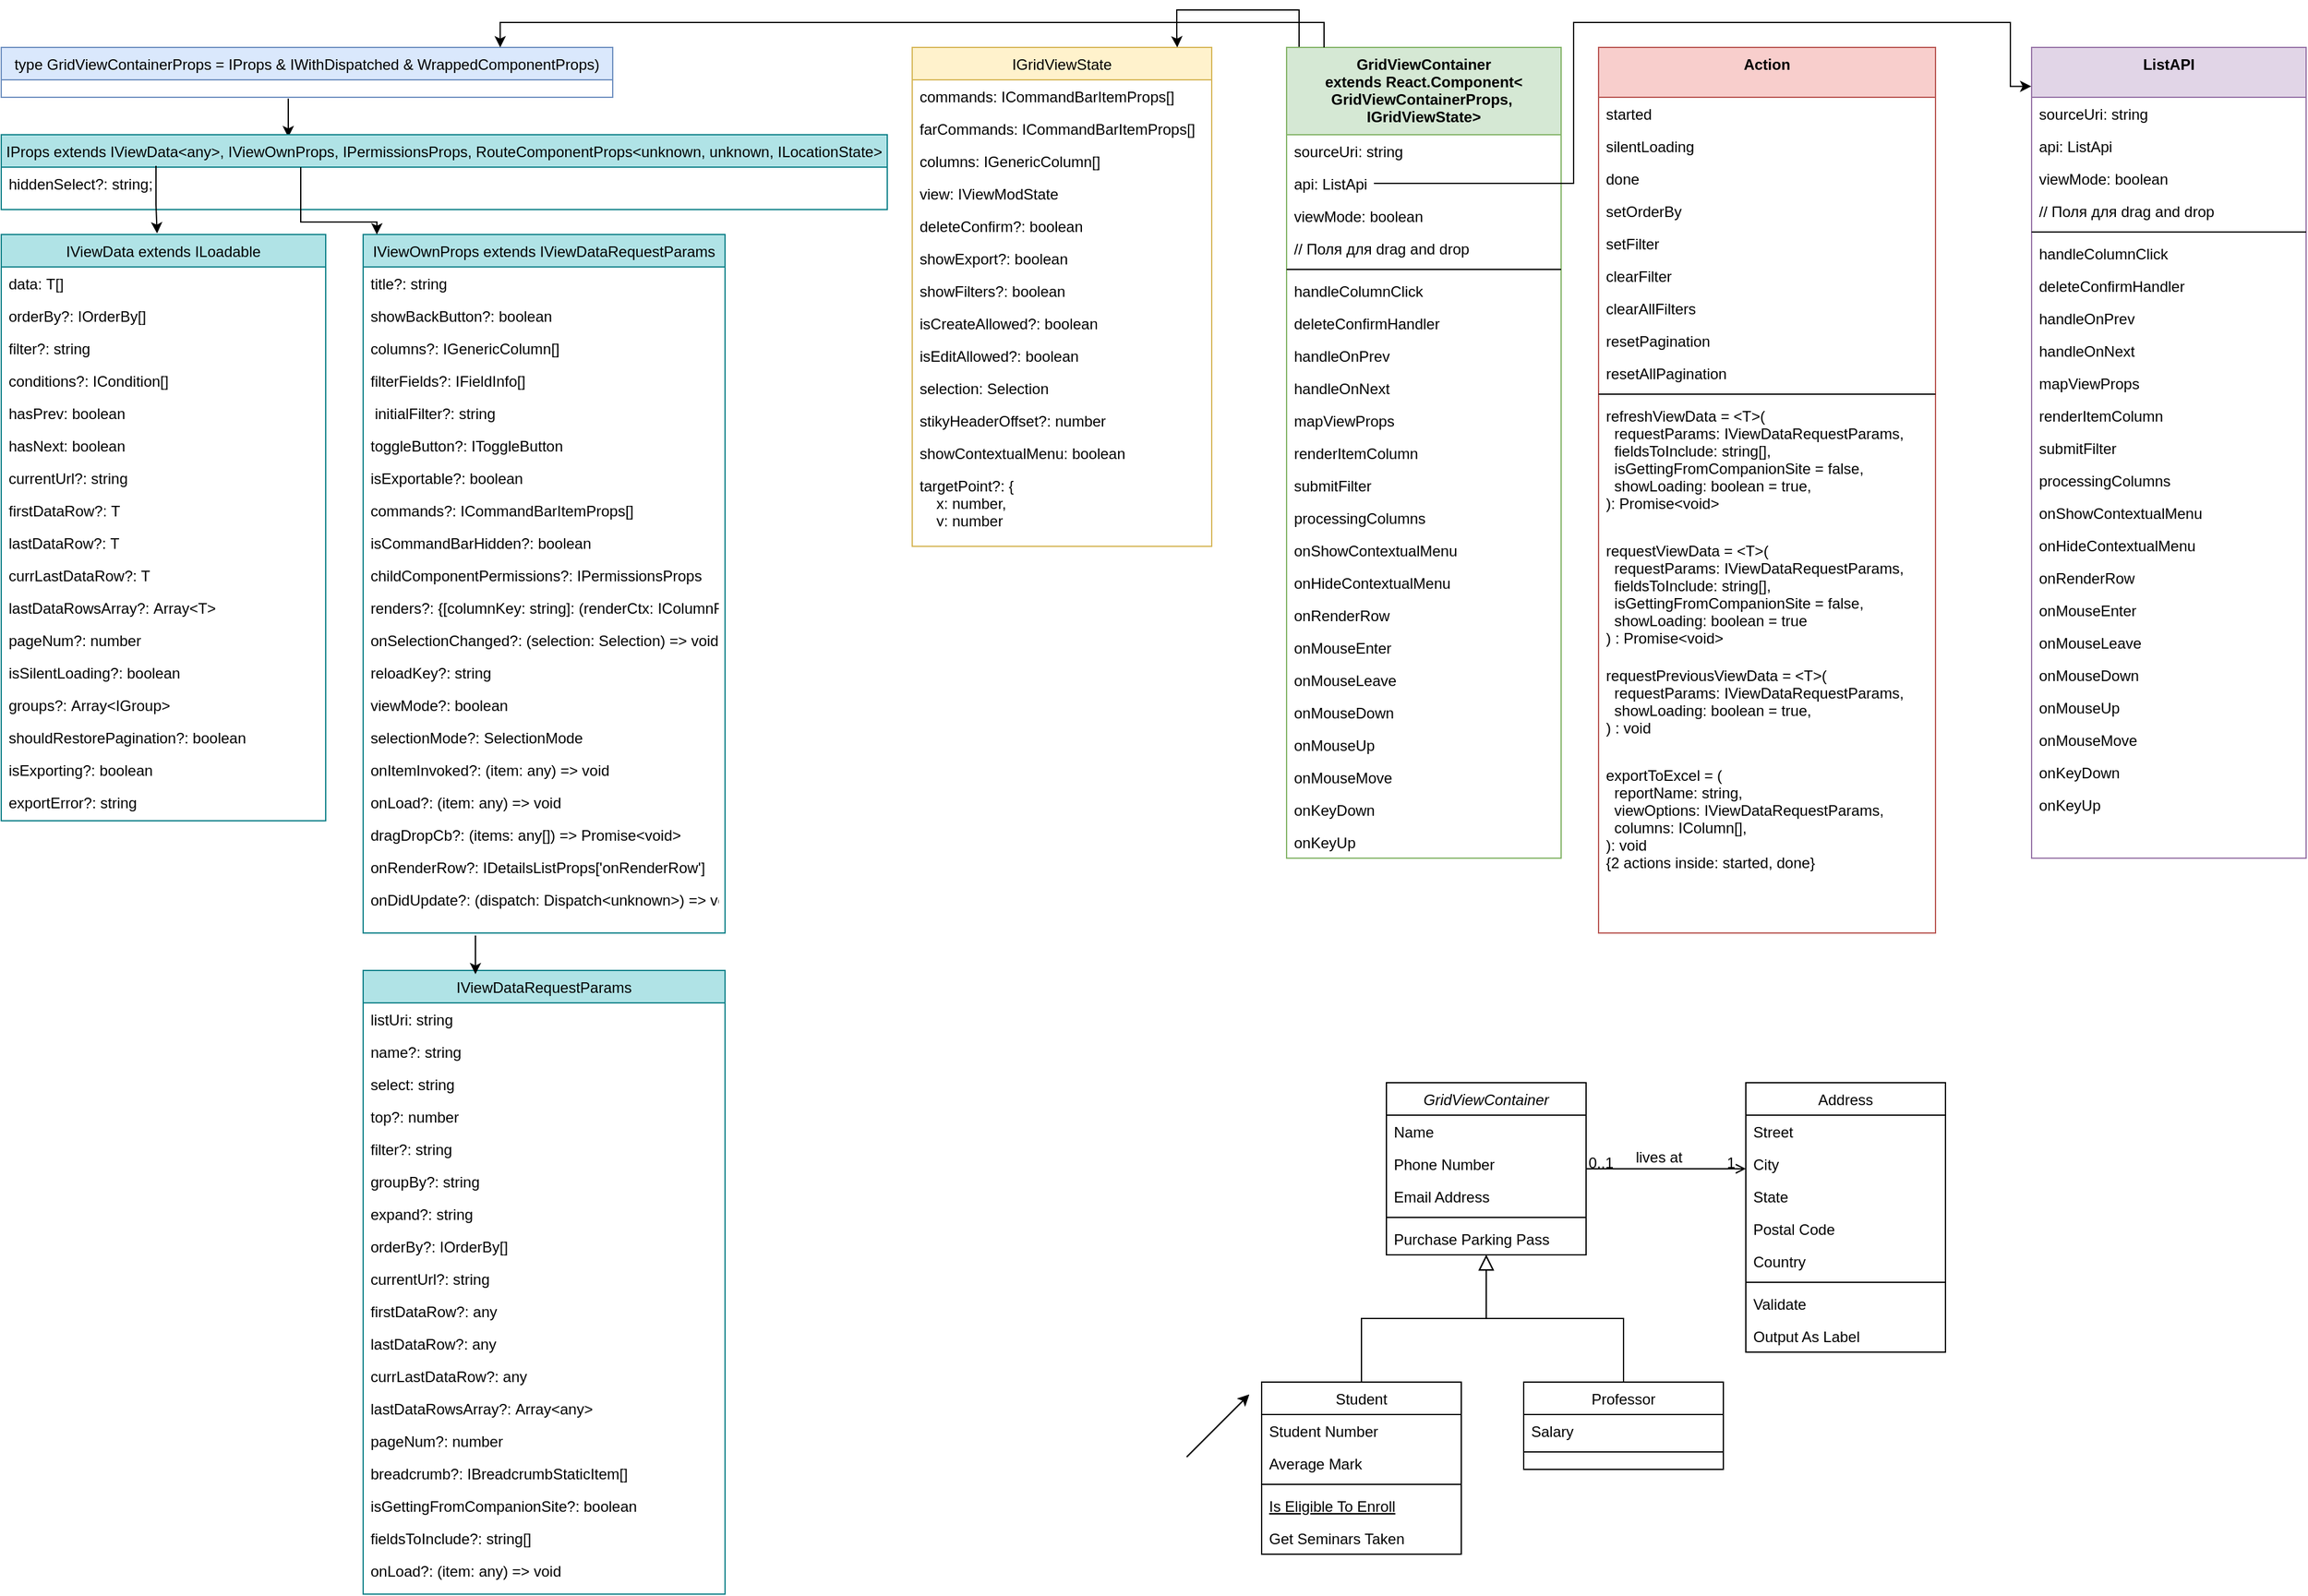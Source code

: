 <mxfile version="18.1.2" type="github">
  <diagram id="C5RBs43oDa-KdzZeNtuy" name="Page-1">
    <mxGraphModel dx="2062" dy="763" grid="1" gridSize="10" guides="1" tooltips="1" connect="1" arrows="1" fold="1" page="1" pageScale="1" pageWidth="827" pageHeight="1169" math="0" shadow="0">
      <root>
        <mxCell id="WIyWlLk6GJQsqaUBKTNV-0" />
        <mxCell id="WIyWlLk6GJQsqaUBKTNV-1" parent="WIyWlLk6GJQsqaUBKTNV-0" />
        <mxCell id="zkfFHV4jXpPFQw0GAbJ--0" value="GridViewContainer" style="swimlane;fontStyle=2;align=center;verticalAlign=top;childLayout=stackLayout;horizontal=1;startSize=26;horizontalStack=0;resizeParent=1;resizeLast=0;collapsible=1;marginBottom=0;rounded=0;shadow=0;strokeWidth=1;" parent="WIyWlLk6GJQsqaUBKTNV-1" vertex="1">
          <mxGeometry x="310" y="870" width="160" height="138" as="geometry">
            <mxRectangle x="230" y="140" width="160" height="26" as="alternateBounds" />
          </mxGeometry>
        </mxCell>
        <mxCell id="zkfFHV4jXpPFQw0GAbJ--1" value="Name" style="text;align=left;verticalAlign=top;spacingLeft=4;spacingRight=4;overflow=hidden;rotatable=0;points=[[0,0.5],[1,0.5]];portConstraint=eastwest;" parent="zkfFHV4jXpPFQw0GAbJ--0" vertex="1">
          <mxGeometry y="26" width="160" height="26" as="geometry" />
        </mxCell>
        <mxCell id="zkfFHV4jXpPFQw0GAbJ--2" value="Phone Number" style="text;align=left;verticalAlign=top;spacingLeft=4;spacingRight=4;overflow=hidden;rotatable=0;points=[[0,0.5],[1,0.5]];portConstraint=eastwest;rounded=0;shadow=0;html=0;" parent="zkfFHV4jXpPFQw0GAbJ--0" vertex="1">
          <mxGeometry y="52" width="160" height="26" as="geometry" />
        </mxCell>
        <mxCell id="zkfFHV4jXpPFQw0GAbJ--3" value="Email Address" style="text;align=left;verticalAlign=top;spacingLeft=4;spacingRight=4;overflow=hidden;rotatable=0;points=[[0,0.5],[1,0.5]];portConstraint=eastwest;rounded=0;shadow=0;html=0;" parent="zkfFHV4jXpPFQw0GAbJ--0" vertex="1">
          <mxGeometry y="78" width="160" height="26" as="geometry" />
        </mxCell>
        <mxCell id="zkfFHV4jXpPFQw0GAbJ--4" value="" style="line;html=1;strokeWidth=1;align=left;verticalAlign=middle;spacingTop=-1;spacingLeft=3;spacingRight=3;rotatable=0;labelPosition=right;points=[];portConstraint=eastwest;" parent="zkfFHV4jXpPFQw0GAbJ--0" vertex="1">
          <mxGeometry y="104" width="160" height="8" as="geometry" />
        </mxCell>
        <mxCell id="zkfFHV4jXpPFQw0GAbJ--5" value="Purchase Parking Pass" style="text;align=left;verticalAlign=top;spacingLeft=4;spacingRight=4;overflow=hidden;rotatable=0;points=[[0,0.5],[1,0.5]];portConstraint=eastwest;" parent="zkfFHV4jXpPFQw0GAbJ--0" vertex="1">
          <mxGeometry y="112" width="160" height="26" as="geometry" />
        </mxCell>
        <mxCell id="zkfFHV4jXpPFQw0GAbJ--6" value="Student" style="swimlane;fontStyle=0;align=center;verticalAlign=top;childLayout=stackLayout;horizontal=1;startSize=26;horizontalStack=0;resizeParent=1;resizeLast=0;collapsible=1;marginBottom=0;rounded=0;shadow=0;strokeWidth=1;" parent="WIyWlLk6GJQsqaUBKTNV-1" vertex="1">
          <mxGeometry x="210" y="1110" width="160" height="138" as="geometry">
            <mxRectangle x="130" y="380" width="160" height="26" as="alternateBounds" />
          </mxGeometry>
        </mxCell>
        <mxCell id="zkfFHV4jXpPFQw0GAbJ--7" value="Student Number" style="text;align=left;verticalAlign=top;spacingLeft=4;spacingRight=4;overflow=hidden;rotatable=0;points=[[0,0.5],[1,0.5]];portConstraint=eastwest;" parent="zkfFHV4jXpPFQw0GAbJ--6" vertex="1">
          <mxGeometry y="26" width="160" height="26" as="geometry" />
        </mxCell>
        <mxCell id="zkfFHV4jXpPFQw0GAbJ--8" value="Average Mark" style="text;align=left;verticalAlign=top;spacingLeft=4;spacingRight=4;overflow=hidden;rotatable=0;points=[[0,0.5],[1,0.5]];portConstraint=eastwest;rounded=0;shadow=0;html=0;" parent="zkfFHV4jXpPFQw0GAbJ--6" vertex="1">
          <mxGeometry y="52" width="160" height="26" as="geometry" />
        </mxCell>
        <mxCell id="zkfFHV4jXpPFQw0GAbJ--9" value="" style="line;html=1;strokeWidth=1;align=left;verticalAlign=middle;spacingTop=-1;spacingLeft=3;spacingRight=3;rotatable=0;labelPosition=right;points=[];portConstraint=eastwest;" parent="zkfFHV4jXpPFQw0GAbJ--6" vertex="1">
          <mxGeometry y="78" width="160" height="8" as="geometry" />
        </mxCell>
        <mxCell id="zkfFHV4jXpPFQw0GAbJ--10" value="Is Eligible To Enroll" style="text;align=left;verticalAlign=top;spacingLeft=4;spacingRight=4;overflow=hidden;rotatable=0;points=[[0,0.5],[1,0.5]];portConstraint=eastwest;fontStyle=4" parent="zkfFHV4jXpPFQw0GAbJ--6" vertex="1">
          <mxGeometry y="86" width="160" height="26" as="geometry" />
        </mxCell>
        <mxCell id="zkfFHV4jXpPFQw0GAbJ--11" value="Get Seminars Taken" style="text;align=left;verticalAlign=top;spacingLeft=4;spacingRight=4;overflow=hidden;rotatable=0;points=[[0,0.5],[1,0.5]];portConstraint=eastwest;" parent="zkfFHV4jXpPFQw0GAbJ--6" vertex="1">
          <mxGeometry y="112" width="160" height="26" as="geometry" />
        </mxCell>
        <mxCell id="zkfFHV4jXpPFQw0GAbJ--12" value="" style="endArrow=block;endSize=10;endFill=0;shadow=0;strokeWidth=1;rounded=0;edgeStyle=elbowEdgeStyle;elbow=vertical;" parent="WIyWlLk6GJQsqaUBKTNV-1" source="zkfFHV4jXpPFQw0GAbJ--6" target="zkfFHV4jXpPFQw0GAbJ--0" edge="1">
          <mxGeometry width="160" relative="1" as="geometry">
            <mxPoint x="290" y="953" as="sourcePoint" />
            <mxPoint x="290" y="953" as="targetPoint" />
          </mxGeometry>
        </mxCell>
        <mxCell id="zkfFHV4jXpPFQw0GAbJ--13" value="Professor" style="swimlane;fontStyle=0;align=center;verticalAlign=top;childLayout=stackLayout;horizontal=1;startSize=26;horizontalStack=0;resizeParent=1;resizeLast=0;collapsible=1;marginBottom=0;rounded=0;shadow=0;strokeWidth=1;" parent="WIyWlLk6GJQsqaUBKTNV-1" vertex="1">
          <mxGeometry x="420" y="1110" width="160" height="70" as="geometry">
            <mxRectangle x="340" y="380" width="170" height="26" as="alternateBounds" />
          </mxGeometry>
        </mxCell>
        <mxCell id="zkfFHV4jXpPFQw0GAbJ--14" value="Salary" style="text;align=left;verticalAlign=top;spacingLeft=4;spacingRight=4;overflow=hidden;rotatable=0;points=[[0,0.5],[1,0.5]];portConstraint=eastwest;" parent="zkfFHV4jXpPFQw0GAbJ--13" vertex="1">
          <mxGeometry y="26" width="160" height="26" as="geometry" />
        </mxCell>
        <mxCell id="zkfFHV4jXpPFQw0GAbJ--15" value="" style="line;html=1;strokeWidth=1;align=left;verticalAlign=middle;spacingTop=-1;spacingLeft=3;spacingRight=3;rotatable=0;labelPosition=right;points=[];portConstraint=eastwest;" parent="zkfFHV4jXpPFQw0GAbJ--13" vertex="1">
          <mxGeometry y="52" width="160" height="8" as="geometry" />
        </mxCell>
        <mxCell id="zkfFHV4jXpPFQw0GAbJ--16" value="" style="endArrow=block;endSize=10;endFill=0;shadow=0;strokeWidth=1;rounded=0;edgeStyle=elbowEdgeStyle;elbow=vertical;" parent="WIyWlLk6GJQsqaUBKTNV-1" source="zkfFHV4jXpPFQw0GAbJ--13" target="zkfFHV4jXpPFQw0GAbJ--0" edge="1">
          <mxGeometry width="160" relative="1" as="geometry">
            <mxPoint x="300" y="1123" as="sourcePoint" />
            <mxPoint x="400" y="1021" as="targetPoint" />
          </mxGeometry>
        </mxCell>
        <mxCell id="zkfFHV4jXpPFQw0GAbJ--17" value="Address" style="swimlane;fontStyle=0;align=center;verticalAlign=top;childLayout=stackLayout;horizontal=1;startSize=26;horizontalStack=0;resizeParent=1;resizeLast=0;collapsible=1;marginBottom=0;rounded=0;shadow=0;strokeWidth=1;" parent="WIyWlLk6GJQsqaUBKTNV-1" vertex="1">
          <mxGeometry x="598" y="870" width="160" height="216" as="geometry">
            <mxRectangle x="550" y="140" width="160" height="26" as="alternateBounds" />
          </mxGeometry>
        </mxCell>
        <mxCell id="zkfFHV4jXpPFQw0GAbJ--18" value="Street" style="text;align=left;verticalAlign=top;spacingLeft=4;spacingRight=4;overflow=hidden;rotatable=0;points=[[0,0.5],[1,0.5]];portConstraint=eastwest;" parent="zkfFHV4jXpPFQw0GAbJ--17" vertex="1">
          <mxGeometry y="26" width="160" height="26" as="geometry" />
        </mxCell>
        <mxCell id="zkfFHV4jXpPFQw0GAbJ--19" value="City" style="text;align=left;verticalAlign=top;spacingLeft=4;spacingRight=4;overflow=hidden;rotatable=0;points=[[0,0.5],[1,0.5]];portConstraint=eastwest;rounded=0;shadow=0;html=0;" parent="zkfFHV4jXpPFQw0GAbJ--17" vertex="1">
          <mxGeometry y="52" width="160" height="26" as="geometry" />
        </mxCell>
        <mxCell id="zkfFHV4jXpPFQw0GAbJ--20" value="State" style="text;align=left;verticalAlign=top;spacingLeft=4;spacingRight=4;overflow=hidden;rotatable=0;points=[[0,0.5],[1,0.5]];portConstraint=eastwest;rounded=0;shadow=0;html=0;" parent="zkfFHV4jXpPFQw0GAbJ--17" vertex="1">
          <mxGeometry y="78" width="160" height="26" as="geometry" />
        </mxCell>
        <mxCell id="zkfFHV4jXpPFQw0GAbJ--21" value="Postal Code" style="text;align=left;verticalAlign=top;spacingLeft=4;spacingRight=4;overflow=hidden;rotatable=0;points=[[0,0.5],[1,0.5]];portConstraint=eastwest;rounded=0;shadow=0;html=0;" parent="zkfFHV4jXpPFQw0GAbJ--17" vertex="1">
          <mxGeometry y="104" width="160" height="26" as="geometry" />
        </mxCell>
        <mxCell id="zkfFHV4jXpPFQw0GAbJ--22" value="Country" style="text;align=left;verticalAlign=top;spacingLeft=4;spacingRight=4;overflow=hidden;rotatable=0;points=[[0,0.5],[1,0.5]];portConstraint=eastwest;rounded=0;shadow=0;html=0;" parent="zkfFHV4jXpPFQw0GAbJ--17" vertex="1">
          <mxGeometry y="130" width="160" height="26" as="geometry" />
        </mxCell>
        <mxCell id="zkfFHV4jXpPFQw0GAbJ--23" value="" style="line;html=1;strokeWidth=1;align=left;verticalAlign=middle;spacingTop=-1;spacingLeft=3;spacingRight=3;rotatable=0;labelPosition=right;points=[];portConstraint=eastwest;" parent="zkfFHV4jXpPFQw0GAbJ--17" vertex="1">
          <mxGeometry y="156" width="160" height="8" as="geometry" />
        </mxCell>
        <mxCell id="zkfFHV4jXpPFQw0GAbJ--24" value="Validate" style="text;align=left;verticalAlign=top;spacingLeft=4;spacingRight=4;overflow=hidden;rotatable=0;points=[[0,0.5],[1,0.5]];portConstraint=eastwest;" parent="zkfFHV4jXpPFQw0GAbJ--17" vertex="1">
          <mxGeometry y="164" width="160" height="26" as="geometry" />
        </mxCell>
        <mxCell id="zkfFHV4jXpPFQw0GAbJ--25" value="Output As Label" style="text;align=left;verticalAlign=top;spacingLeft=4;spacingRight=4;overflow=hidden;rotatable=0;points=[[0,0.5],[1,0.5]];portConstraint=eastwest;" parent="zkfFHV4jXpPFQw0GAbJ--17" vertex="1">
          <mxGeometry y="190" width="160" height="26" as="geometry" />
        </mxCell>
        <mxCell id="zkfFHV4jXpPFQw0GAbJ--26" value="" style="endArrow=open;shadow=0;strokeWidth=1;rounded=0;endFill=1;edgeStyle=elbowEdgeStyle;elbow=vertical;" parent="WIyWlLk6GJQsqaUBKTNV-1" source="zkfFHV4jXpPFQw0GAbJ--0" target="zkfFHV4jXpPFQw0GAbJ--17" edge="1">
          <mxGeometry x="0.5" y="41" relative="1" as="geometry">
            <mxPoint x="470" y="942" as="sourcePoint" />
            <mxPoint x="630" y="942" as="targetPoint" />
            <mxPoint x="-40" y="32" as="offset" />
          </mxGeometry>
        </mxCell>
        <mxCell id="zkfFHV4jXpPFQw0GAbJ--27" value="0..1" style="resizable=0;align=left;verticalAlign=bottom;labelBackgroundColor=none;fontSize=12;" parent="zkfFHV4jXpPFQw0GAbJ--26" connectable="0" vertex="1">
          <mxGeometry x="-1" relative="1" as="geometry">
            <mxPoint y="4" as="offset" />
          </mxGeometry>
        </mxCell>
        <mxCell id="zkfFHV4jXpPFQw0GAbJ--28" value="1" style="resizable=0;align=right;verticalAlign=bottom;labelBackgroundColor=none;fontSize=12;" parent="zkfFHV4jXpPFQw0GAbJ--26" connectable="0" vertex="1">
          <mxGeometry x="1" relative="1" as="geometry">
            <mxPoint x="-7" y="4" as="offset" />
          </mxGeometry>
        </mxCell>
        <mxCell id="zkfFHV4jXpPFQw0GAbJ--29" value="lives at" style="text;html=1;resizable=0;points=[];;align=center;verticalAlign=middle;labelBackgroundColor=none;rounded=0;shadow=0;strokeWidth=1;fontSize=12;" parent="zkfFHV4jXpPFQw0GAbJ--26" vertex="1" connectable="0">
          <mxGeometry x="0.5" y="49" relative="1" as="geometry">
            <mxPoint x="-38" y="40" as="offset" />
          </mxGeometry>
        </mxCell>
        <mxCell id="HP1mgKRm3gQMgqWz6PhQ-21" value="" style="edgeStyle=orthogonalEdgeStyle;rounded=0;orthogonalLoop=1;jettySize=auto;html=1;" edge="1" parent="WIyWlLk6GJQsqaUBKTNV-1">
          <mxGeometry relative="1" as="geometry">
            <mxPoint x="-570" y="81" as="sourcePoint" />
            <mxPoint x="-570" y="112" as="targetPoint" />
            <Array as="points">
              <mxPoint x="-570" y="112" />
            </Array>
          </mxGeometry>
        </mxCell>
        <mxCell id="HP1mgKRm3gQMgqWz6PhQ-0" value="type GridViewContainerProps = IProps &amp; IWithDispatched &amp; WrappedComponentProps)" style="swimlane;fontStyle=0;align=center;verticalAlign=top;childLayout=stackLayout;horizontal=1;startSize=26;horizontalStack=0;resizeParent=1;resizeLast=0;collapsible=1;marginBottom=0;rounded=0;shadow=0;strokeWidth=1;fillColor=#dae8fc;strokeColor=#6c8ebf;" vertex="1" parent="WIyWlLk6GJQsqaUBKTNV-1">
          <mxGeometry x="-800" y="40" width="490" height="40" as="geometry">
            <mxRectangle x="550" y="140" width="160" height="26" as="alternateBounds" />
          </mxGeometry>
        </mxCell>
        <mxCell id="HP1mgKRm3gQMgqWz6PhQ-9" value="IProps extends IViewData&lt;any&gt;, IViewOwnProps, IPermissionsProps, RouteComponentProps&lt;unknown, unknown, ILocationState&gt;" style="swimlane;fontStyle=0;align=center;verticalAlign=top;childLayout=stackLayout;horizontal=1;startSize=26;horizontalStack=0;resizeParent=1;resizeLast=0;collapsible=1;marginBottom=0;rounded=0;shadow=0;strokeWidth=1;fillColor=#b0e3e6;strokeColor=#0e8088;" vertex="1" parent="WIyWlLk6GJQsqaUBKTNV-1">
          <mxGeometry x="-800" y="110" width="710" height="60" as="geometry">
            <mxRectangle x="550" y="140" width="160" height="26" as="alternateBounds" />
          </mxGeometry>
        </mxCell>
        <mxCell id="HP1mgKRm3gQMgqWz6PhQ-10" value="hiddenSelect?: string;" style="text;align=left;verticalAlign=top;spacingLeft=4;spacingRight=4;overflow=hidden;rotatable=0;points=[[0,0.5],[1,0.5]];portConstraint=eastwest;rounded=0;shadow=0;html=0;" vertex="1" parent="HP1mgKRm3gQMgqWz6PhQ-9">
          <mxGeometry y="26" width="710" height="26" as="geometry" />
        </mxCell>
        <mxCell id="HP1mgKRm3gQMgqWz6PhQ-18" value="" style="endArrow=classic;html=1;rounded=0;" edge="1" parent="WIyWlLk6GJQsqaUBKTNV-1">
          <mxGeometry width="50" height="50" relative="1" as="geometry">
            <mxPoint x="150" y="1170" as="sourcePoint" />
            <mxPoint x="200" y="1120" as="targetPoint" />
          </mxGeometry>
        </mxCell>
        <mxCell id="HP1mgKRm3gQMgqWz6PhQ-20" value="" style="endArrow=classic;html=1;rounded=0;" edge="1" parent="WIyWlLk6GJQsqaUBKTNV-1">
          <mxGeometry width="50" height="50" relative="1" as="geometry">
            <mxPoint x="150" y="1170" as="sourcePoint" />
            <mxPoint x="200" y="1120" as="targetPoint" />
          </mxGeometry>
        </mxCell>
        <mxCell id="HP1mgKRm3gQMgqWz6PhQ-22" value="IViewData extends ILoadable" style="swimlane;fontStyle=0;align=center;verticalAlign=top;childLayout=stackLayout;horizontal=1;startSize=26;horizontalStack=0;resizeParent=1;resizeLast=0;collapsible=1;marginBottom=0;rounded=0;shadow=0;strokeWidth=1;fillColor=#b0e3e6;strokeColor=#0e8088;" vertex="1" parent="WIyWlLk6GJQsqaUBKTNV-1">
          <mxGeometry x="-800" y="190" width="260" height="470" as="geometry">
            <mxRectangle x="550" y="140" width="160" height="26" as="alternateBounds" />
          </mxGeometry>
        </mxCell>
        <mxCell id="HP1mgKRm3gQMgqWz6PhQ-23" value="data: T[]" style="text;align=left;verticalAlign=top;spacingLeft=4;spacingRight=4;overflow=hidden;rotatable=0;points=[[0,0.5],[1,0.5]];portConstraint=eastwest;" vertex="1" parent="HP1mgKRm3gQMgqWz6PhQ-22">
          <mxGeometry y="26" width="260" height="26" as="geometry" />
        </mxCell>
        <mxCell id="HP1mgKRm3gQMgqWz6PhQ-24" value="orderBy?: IOrderBy[]" style="text;align=left;verticalAlign=top;spacingLeft=4;spacingRight=4;overflow=hidden;rotatable=0;points=[[0,0.5],[1,0.5]];portConstraint=eastwest;rounded=0;shadow=0;html=0;" vertex="1" parent="HP1mgKRm3gQMgqWz6PhQ-22">
          <mxGeometry y="52" width="260" height="26" as="geometry" />
        </mxCell>
        <mxCell id="HP1mgKRm3gQMgqWz6PhQ-25" value="filter?: string" style="text;align=left;verticalAlign=top;spacingLeft=4;spacingRight=4;overflow=hidden;rotatable=0;points=[[0,0.5],[1,0.5]];portConstraint=eastwest;rounded=0;shadow=0;html=0;" vertex="1" parent="HP1mgKRm3gQMgqWz6PhQ-22">
          <mxGeometry y="78" width="260" height="26" as="geometry" />
        </mxCell>
        <mxCell id="HP1mgKRm3gQMgqWz6PhQ-26" value="conditions?: ICondition[]" style="text;align=left;verticalAlign=top;spacingLeft=4;spacingRight=4;overflow=hidden;rotatable=0;points=[[0,0.5],[1,0.5]];portConstraint=eastwest;rounded=0;shadow=0;html=0;" vertex="1" parent="HP1mgKRm3gQMgqWz6PhQ-22">
          <mxGeometry y="104" width="260" height="26" as="geometry" />
        </mxCell>
        <mxCell id="HP1mgKRm3gQMgqWz6PhQ-27" value="hasPrev: boolean" style="text;align=left;verticalAlign=top;spacingLeft=4;spacingRight=4;overflow=hidden;rotatable=0;points=[[0,0.5],[1,0.5]];portConstraint=eastwest;rounded=0;shadow=0;html=0;" vertex="1" parent="HP1mgKRm3gQMgqWz6PhQ-22">
          <mxGeometry y="130" width="260" height="26" as="geometry" />
        </mxCell>
        <mxCell id="HP1mgKRm3gQMgqWz6PhQ-29" value="hasNext: boolean" style="text;align=left;verticalAlign=top;spacingLeft=4;spacingRight=4;overflow=hidden;rotatable=0;points=[[0,0.5],[1,0.5]];portConstraint=eastwest;" vertex="1" parent="HP1mgKRm3gQMgqWz6PhQ-22">
          <mxGeometry y="156" width="260" height="26" as="geometry" />
        </mxCell>
        <mxCell id="HP1mgKRm3gQMgqWz6PhQ-30" value="currentUrl?: string" style="text;align=left;verticalAlign=top;spacingLeft=4;spacingRight=4;overflow=hidden;rotatable=0;points=[[0,0.5],[1,0.5]];portConstraint=eastwest;" vertex="1" parent="HP1mgKRm3gQMgqWz6PhQ-22">
          <mxGeometry y="182" width="260" height="26" as="geometry" />
        </mxCell>
        <mxCell id="HP1mgKRm3gQMgqWz6PhQ-32" value="firstDataRow?: T" style="text;align=left;verticalAlign=top;spacingLeft=4;spacingRight=4;overflow=hidden;rotatable=0;points=[[0,0.5],[1,0.5]];portConstraint=eastwest;" vertex="1" parent="HP1mgKRm3gQMgqWz6PhQ-22">
          <mxGeometry y="208" width="260" height="26" as="geometry" />
        </mxCell>
        <mxCell id="HP1mgKRm3gQMgqWz6PhQ-33" value="lastDataRow?: T" style="text;align=left;verticalAlign=top;spacingLeft=4;spacingRight=4;overflow=hidden;rotatable=0;points=[[0,0.5],[1,0.5]];portConstraint=eastwest;" vertex="1" parent="HP1mgKRm3gQMgqWz6PhQ-22">
          <mxGeometry y="234" width="260" height="26" as="geometry" />
        </mxCell>
        <mxCell id="HP1mgKRm3gQMgqWz6PhQ-38" value="currLastDataRow?: T" style="text;align=left;verticalAlign=top;spacingLeft=4;spacingRight=4;overflow=hidden;rotatable=0;points=[[0,0.5],[1,0.5]];portConstraint=eastwest;" vertex="1" parent="HP1mgKRm3gQMgqWz6PhQ-22">
          <mxGeometry y="260" width="260" height="26" as="geometry" />
        </mxCell>
        <mxCell id="HP1mgKRm3gQMgqWz6PhQ-37" value="lastDataRowsArray?: Array&lt;T&gt;" style="text;align=left;verticalAlign=top;spacingLeft=4;spacingRight=4;overflow=hidden;rotatable=0;points=[[0,0.5],[1,0.5]];portConstraint=eastwest;rounded=0;shadow=0;html=0;" vertex="1" parent="HP1mgKRm3gQMgqWz6PhQ-22">
          <mxGeometry y="286" width="260" height="26" as="geometry" />
        </mxCell>
        <mxCell id="HP1mgKRm3gQMgqWz6PhQ-36" value="pageNum?: number" style="text;align=left;verticalAlign=top;spacingLeft=4;spacingRight=4;overflow=hidden;rotatable=0;points=[[0,0.5],[1,0.5]];portConstraint=eastwest;rounded=0;shadow=0;html=0;" vertex="1" parent="HP1mgKRm3gQMgqWz6PhQ-22">
          <mxGeometry y="312" width="260" height="26" as="geometry" />
        </mxCell>
        <mxCell id="HP1mgKRm3gQMgqWz6PhQ-35" value="isSilentLoading?: boolean" style="text;align=left;verticalAlign=top;spacingLeft=4;spacingRight=4;overflow=hidden;rotatable=0;points=[[0,0.5],[1,0.5]];portConstraint=eastwest;rounded=0;shadow=0;html=0;" vertex="1" parent="HP1mgKRm3gQMgqWz6PhQ-22">
          <mxGeometry y="338" width="260" height="26" as="geometry" />
        </mxCell>
        <mxCell id="HP1mgKRm3gQMgqWz6PhQ-34" value="groups?: Array&lt;IGroup&gt;" style="text;align=left;verticalAlign=top;spacingLeft=4;spacingRight=4;overflow=hidden;rotatable=0;points=[[0,0.5],[1,0.5]];portConstraint=eastwest;rounded=0;shadow=0;html=0;" vertex="1" parent="HP1mgKRm3gQMgqWz6PhQ-22">
          <mxGeometry y="364" width="260" height="26" as="geometry" />
        </mxCell>
        <mxCell id="HP1mgKRm3gQMgqWz6PhQ-31" value="" style="edgeStyle=orthogonalEdgeStyle;rounded=0;orthogonalLoop=1;jettySize=auto;html=1;entryX=0.888;entryY=-0.004;entryDx=0;entryDy=0;entryPerimeter=0;" edge="1" parent="WIyWlLk6GJQsqaUBKTNV-1">
          <mxGeometry relative="1" as="geometry">
            <mxPoint x="-676" y="135" as="sourcePoint" />
            <mxPoint x="-675.12" y="189.12" as="targetPoint" />
            <Array as="points">
              <mxPoint x="-676" y="166" />
            </Array>
          </mxGeometry>
        </mxCell>
        <mxCell id="HP1mgKRm3gQMgqWz6PhQ-39" value="shouldRestorePagination?: boolean" style="text;align=left;verticalAlign=top;spacingLeft=4;spacingRight=4;overflow=hidden;rotatable=0;points=[[0,0.5],[1,0.5]];portConstraint=eastwest;rounded=0;shadow=0;html=0;" vertex="1" parent="WIyWlLk6GJQsqaUBKTNV-1">
          <mxGeometry x="-800" y="580" width="260" height="26" as="geometry" />
        </mxCell>
        <mxCell id="HP1mgKRm3gQMgqWz6PhQ-40" value="isExporting?: boolean" style="text;align=left;verticalAlign=top;spacingLeft=4;spacingRight=4;overflow=hidden;rotatable=0;points=[[0,0.5],[1,0.5]];portConstraint=eastwest;rounded=0;shadow=0;html=0;" vertex="1" parent="WIyWlLk6GJQsqaUBKTNV-1">
          <mxGeometry x="-800" y="606" width="260" height="26" as="geometry" />
        </mxCell>
        <mxCell id="HP1mgKRm3gQMgqWz6PhQ-41" value="exportError?: string" style="text;align=left;verticalAlign=top;spacingLeft=4;spacingRight=4;overflow=hidden;rotatable=0;points=[[0,0.5],[1,0.5]];portConstraint=eastwest;rounded=0;shadow=0;html=0;" vertex="1" parent="WIyWlLk6GJQsqaUBKTNV-1">
          <mxGeometry x="-800" y="632" width="260" height="26" as="geometry" />
        </mxCell>
        <mxCell id="HP1mgKRm3gQMgqWz6PhQ-43" value="IViewOwnProps extends IViewDataRequestParams" style="swimlane;fontStyle=0;align=center;verticalAlign=top;childLayout=stackLayout;horizontal=1;startSize=26;horizontalStack=0;resizeParent=1;resizeLast=0;collapsible=1;marginBottom=0;rounded=0;shadow=0;strokeWidth=1;fillColor=#b0e3e6;strokeColor=#0e8088;" vertex="1" parent="WIyWlLk6GJQsqaUBKTNV-1">
          <mxGeometry x="-510" y="190" width="290" height="560" as="geometry">
            <mxRectangle x="550" y="140" width="160" height="26" as="alternateBounds" />
          </mxGeometry>
        </mxCell>
        <mxCell id="HP1mgKRm3gQMgqWz6PhQ-44" value="title?: string" style="text;align=left;verticalAlign=top;spacingLeft=4;spacingRight=4;overflow=hidden;rotatable=0;points=[[0,0.5],[1,0.5]];portConstraint=eastwest;" vertex="1" parent="HP1mgKRm3gQMgqWz6PhQ-43">
          <mxGeometry y="26" width="290" height="26" as="geometry" />
        </mxCell>
        <mxCell id="HP1mgKRm3gQMgqWz6PhQ-45" value="showBackButton?: boolean" style="text;align=left;verticalAlign=top;spacingLeft=4;spacingRight=4;overflow=hidden;rotatable=0;points=[[0,0.5],[1,0.5]];portConstraint=eastwest;rounded=0;shadow=0;html=0;" vertex="1" parent="HP1mgKRm3gQMgqWz6PhQ-43">
          <mxGeometry y="52" width="290" height="26" as="geometry" />
        </mxCell>
        <mxCell id="HP1mgKRm3gQMgqWz6PhQ-46" value="columns?: IGenericColumn[]" style="text;align=left;verticalAlign=top;spacingLeft=4;spacingRight=4;overflow=hidden;rotatable=0;points=[[0,0.5],[1,0.5]];portConstraint=eastwest;rounded=0;shadow=0;html=0;" vertex="1" parent="HP1mgKRm3gQMgqWz6PhQ-43">
          <mxGeometry y="78" width="290" height="26" as="geometry" />
        </mxCell>
        <mxCell id="HP1mgKRm3gQMgqWz6PhQ-47" value="filterFields?: IFieldInfo[]" style="text;align=left;verticalAlign=top;spacingLeft=4;spacingRight=4;overflow=hidden;rotatable=0;points=[[0,0.5],[1,0.5]];portConstraint=eastwest;rounded=0;shadow=0;html=0;" vertex="1" parent="HP1mgKRm3gQMgqWz6PhQ-43">
          <mxGeometry y="104" width="290" height="26" as="geometry" />
        </mxCell>
        <mxCell id="HP1mgKRm3gQMgqWz6PhQ-48" value=" initialFilter?: string" style="text;align=left;verticalAlign=top;spacingLeft=4;spacingRight=4;overflow=hidden;rotatable=0;points=[[0,0.5],[1,0.5]];portConstraint=eastwest;rounded=0;shadow=0;html=0;" vertex="1" parent="HP1mgKRm3gQMgqWz6PhQ-43">
          <mxGeometry y="130" width="290" height="26" as="geometry" />
        </mxCell>
        <mxCell id="HP1mgKRm3gQMgqWz6PhQ-49" value="toggleButton?: IToggleButton" style="text;align=left;verticalAlign=top;spacingLeft=4;spacingRight=4;overflow=hidden;rotatable=0;points=[[0,0.5],[1,0.5]];portConstraint=eastwest;" vertex="1" parent="HP1mgKRm3gQMgqWz6PhQ-43">
          <mxGeometry y="156" width="290" height="26" as="geometry" />
        </mxCell>
        <mxCell id="HP1mgKRm3gQMgqWz6PhQ-50" value="isExportable?: boolean" style="text;align=left;verticalAlign=top;spacingLeft=4;spacingRight=4;overflow=hidden;rotatable=0;points=[[0,0.5],[1,0.5]];portConstraint=eastwest;" vertex="1" parent="HP1mgKRm3gQMgqWz6PhQ-43">
          <mxGeometry y="182" width="290" height="26" as="geometry" />
        </mxCell>
        <mxCell id="HP1mgKRm3gQMgqWz6PhQ-51" value="commands?: ICommandBarItemProps[]" style="text;align=left;verticalAlign=top;spacingLeft=4;spacingRight=4;overflow=hidden;rotatable=0;points=[[0,0.5],[1,0.5]];portConstraint=eastwest;" vertex="1" parent="HP1mgKRm3gQMgqWz6PhQ-43">
          <mxGeometry y="208" width="290" height="26" as="geometry" />
        </mxCell>
        <mxCell id="HP1mgKRm3gQMgqWz6PhQ-52" value="isCommandBarHidden?: boolean" style="text;align=left;verticalAlign=top;spacingLeft=4;spacingRight=4;overflow=hidden;rotatable=0;points=[[0,0.5],[1,0.5]];portConstraint=eastwest;" vertex="1" parent="HP1mgKRm3gQMgqWz6PhQ-43">
          <mxGeometry y="234" width="290" height="26" as="geometry" />
        </mxCell>
        <mxCell id="HP1mgKRm3gQMgqWz6PhQ-53" value="childComponentPermissions?: IPermissionsProps" style="text;align=left;verticalAlign=top;spacingLeft=4;spacingRight=4;overflow=hidden;rotatable=0;points=[[0,0.5],[1,0.5]];portConstraint=eastwest;" vertex="1" parent="HP1mgKRm3gQMgqWz6PhQ-43">
          <mxGeometry y="260" width="290" height="26" as="geometry" />
        </mxCell>
        <mxCell id="HP1mgKRm3gQMgqWz6PhQ-54" value="renders?: {[columnKey: string]: (renderCtx: IColumnRenderContext) =&gt; JSX.Element | string;}" style="text;align=left;verticalAlign=top;spacingLeft=4;spacingRight=4;overflow=hidden;rotatable=0;points=[[0,0.5],[1,0.5]];portConstraint=eastwest;rounded=0;shadow=0;html=0;" vertex="1" parent="HP1mgKRm3gQMgqWz6PhQ-43">
          <mxGeometry y="286" width="290" height="26" as="geometry" />
        </mxCell>
        <mxCell id="HP1mgKRm3gQMgqWz6PhQ-55" value="onSelectionChanged?: (selection: Selection) =&gt; void" style="text;align=left;verticalAlign=top;spacingLeft=4;spacingRight=4;overflow=hidden;rotatable=0;points=[[0,0.5],[1,0.5]];portConstraint=eastwest;rounded=0;shadow=0;html=0;" vertex="1" parent="HP1mgKRm3gQMgqWz6PhQ-43">
          <mxGeometry y="312" width="290" height="26" as="geometry" />
        </mxCell>
        <mxCell id="HP1mgKRm3gQMgqWz6PhQ-56" value="reloadKey?: string" style="text;align=left;verticalAlign=top;spacingLeft=4;spacingRight=4;overflow=hidden;rotatable=0;points=[[0,0.5],[1,0.5]];portConstraint=eastwest;rounded=0;shadow=0;html=0;" vertex="1" parent="HP1mgKRm3gQMgqWz6PhQ-43">
          <mxGeometry y="338" width="290" height="26" as="geometry" />
        </mxCell>
        <mxCell id="HP1mgKRm3gQMgqWz6PhQ-57" value="viewMode?: boolean" style="text;align=left;verticalAlign=top;spacingLeft=4;spacingRight=4;overflow=hidden;rotatable=0;points=[[0,0.5],[1,0.5]];portConstraint=eastwest;rounded=0;shadow=0;html=0;" vertex="1" parent="HP1mgKRm3gQMgqWz6PhQ-43">
          <mxGeometry y="364" width="290" height="26" as="geometry" />
        </mxCell>
        <mxCell id="HP1mgKRm3gQMgqWz6PhQ-58" value="selectionMode?: SelectionMode" style="text;align=left;verticalAlign=top;spacingLeft=4;spacingRight=4;overflow=hidden;rotatable=0;points=[[0,0.5],[1,0.5]];portConstraint=eastwest;" vertex="1" parent="HP1mgKRm3gQMgqWz6PhQ-43">
          <mxGeometry y="390" width="290" height="26" as="geometry" />
        </mxCell>
        <mxCell id="HP1mgKRm3gQMgqWz6PhQ-59" value="onItemInvoked?: (item: any) =&gt; void" style="text;align=left;verticalAlign=top;spacingLeft=4;spacingRight=4;overflow=hidden;rotatable=0;points=[[0,0.5],[1,0.5]];portConstraint=eastwest;rounded=0;shadow=0;html=0;" vertex="1" parent="HP1mgKRm3gQMgqWz6PhQ-43">
          <mxGeometry y="416" width="290" height="26" as="geometry" />
        </mxCell>
        <mxCell id="HP1mgKRm3gQMgqWz6PhQ-60" value="onLoad?: (item: any) =&gt; void" style="text;align=left;verticalAlign=top;spacingLeft=4;spacingRight=4;overflow=hidden;rotatable=0;points=[[0,0.5],[1,0.5]];portConstraint=eastwest;rounded=0;shadow=0;html=0;" vertex="1" parent="HP1mgKRm3gQMgqWz6PhQ-43">
          <mxGeometry y="442" width="290" height="26" as="geometry" />
        </mxCell>
        <mxCell id="HP1mgKRm3gQMgqWz6PhQ-63" value="dragDropCb?: (items: any[]) =&gt; Promise&lt;void&gt;" style="text;align=left;verticalAlign=top;spacingLeft=4;spacingRight=4;overflow=hidden;rotatable=0;points=[[0,0.5],[1,0.5]];portConstraint=eastwest;" vertex="1" parent="HP1mgKRm3gQMgqWz6PhQ-43">
          <mxGeometry y="468" width="290" height="26" as="geometry" />
        </mxCell>
        <mxCell id="HP1mgKRm3gQMgqWz6PhQ-62" value="onRenderRow?: IDetailsListProps[&#39;onRenderRow&#39;]" style="text;align=left;verticalAlign=top;spacingLeft=4;spacingRight=4;overflow=hidden;rotatable=0;points=[[0,0.5],[1,0.5]];portConstraint=eastwest;rounded=0;shadow=0;html=0;" vertex="1" parent="HP1mgKRm3gQMgqWz6PhQ-43">
          <mxGeometry y="494" width="290" height="26" as="geometry" />
        </mxCell>
        <mxCell id="HP1mgKRm3gQMgqWz6PhQ-61" value="onDidUpdate?: (dispatch: Dispatch&lt;unknown&gt;) =&gt; void" style="text;align=left;verticalAlign=top;spacingLeft=4;spacingRight=4;overflow=hidden;rotatable=0;points=[[0,0.5],[1,0.5]];portConstraint=eastwest;rounded=0;shadow=0;html=0;" vertex="1" parent="HP1mgKRm3gQMgqWz6PhQ-43">
          <mxGeometry y="520" width="290" height="26" as="geometry" />
        </mxCell>
        <mxCell id="HP1mgKRm3gQMgqWz6PhQ-64" value="" style="edgeStyle=orthogonalEdgeStyle;rounded=0;orthogonalLoop=1;jettySize=auto;html=1;" edge="1" parent="WIyWlLk6GJQsqaUBKTNV-1">
          <mxGeometry relative="1" as="geometry">
            <mxPoint x="-560" y="136" as="sourcePoint" />
            <mxPoint x="-499" y="190" as="targetPoint" />
            <Array as="points">
              <mxPoint x="-560" y="180" />
              <mxPoint x="-499" y="180" />
            </Array>
          </mxGeometry>
        </mxCell>
        <mxCell id="HP1mgKRm3gQMgqWz6PhQ-65" value="IViewDataRequestParams" style="swimlane;fontStyle=0;align=center;verticalAlign=top;childLayout=stackLayout;horizontal=1;startSize=26;horizontalStack=0;resizeParent=1;resizeLast=0;collapsible=1;marginBottom=0;rounded=0;shadow=0;strokeWidth=1;fillColor=#b0e3e6;strokeColor=#0e8088;" vertex="1" parent="WIyWlLk6GJQsqaUBKTNV-1">
          <mxGeometry x="-510" y="780" width="290" height="500" as="geometry">
            <mxRectangle x="550" y="140" width="160" height="26" as="alternateBounds" />
          </mxGeometry>
        </mxCell>
        <mxCell id="HP1mgKRm3gQMgqWz6PhQ-66" value="listUri: string" style="text;align=left;verticalAlign=top;spacingLeft=4;spacingRight=4;overflow=hidden;rotatable=0;points=[[0,0.5],[1,0.5]];portConstraint=eastwest;" vertex="1" parent="HP1mgKRm3gQMgqWz6PhQ-65">
          <mxGeometry y="26" width="290" height="26" as="geometry" />
        </mxCell>
        <mxCell id="HP1mgKRm3gQMgqWz6PhQ-67" value="name?: string" style="text;align=left;verticalAlign=top;spacingLeft=4;spacingRight=4;overflow=hidden;rotatable=0;points=[[0,0.5],[1,0.5]];portConstraint=eastwest;rounded=0;shadow=0;html=0;" vertex="1" parent="HP1mgKRm3gQMgqWz6PhQ-65">
          <mxGeometry y="52" width="290" height="26" as="geometry" />
        </mxCell>
        <mxCell id="HP1mgKRm3gQMgqWz6PhQ-68" value="select: string" style="text;align=left;verticalAlign=top;spacingLeft=4;spacingRight=4;overflow=hidden;rotatable=0;points=[[0,0.5],[1,0.5]];portConstraint=eastwest;rounded=0;shadow=0;html=0;" vertex="1" parent="HP1mgKRm3gQMgqWz6PhQ-65">
          <mxGeometry y="78" width="290" height="26" as="geometry" />
        </mxCell>
        <mxCell id="HP1mgKRm3gQMgqWz6PhQ-69" value="top?: number" style="text;align=left;verticalAlign=top;spacingLeft=4;spacingRight=4;overflow=hidden;rotatable=0;points=[[0,0.5],[1,0.5]];portConstraint=eastwest;rounded=0;shadow=0;html=0;" vertex="1" parent="HP1mgKRm3gQMgqWz6PhQ-65">
          <mxGeometry y="104" width="290" height="26" as="geometry" />
        </mxCell>
        <mxCell id="HP1mgKRm3gQMgqWz6PhQ-70" value="filter?: string" style="text;align=left;verticalAlign=top;spacingLeft=4;spacingRight=4;overflow=hidden;rotatable=0;points=[[0,0.5],[1,0.5]];portConstraint=eastwest;rounded=0;shadow=0;html=0;" vertex="1" parent="HP1mgKRm3gQMgqWz6PhQ-65">
          <mxGeometry y="130" width="290" height="26" as="geometry" />
        </mxCell>
        <mxCell id="HP1mgKRm3gQMgqWz6PhQ-71" value="groupBy?: string" style="text;align=left;verticalAlign=top;spacingLeft=4;spacingRight=4;overflow=hidden;rotatable=0;points=[[0,0.5],[1,0.5]];portConstraint=eastwest;" vertex="1" parent="HP1mgKRm3gQMgqWz6PhQ-65">
          <mxGeometry y="156" width="290" height="26" as="geometry" />
        </mxCell>
        <mxCell id="HP1mgKRm3gQMgqWz6PhQ-72" value="expand?: string" style="text;align=left;verticalAlign=top;spacingLeft=4;spacingRight=4;overflow=hidden;rotatable=0;points=[[0,0.5],[1,0.5]];portConstraint=eastwest;" vertex="1" parent="HP1mgKRm3gQMgqWz6PhQ-65">
          <mxGeometry y="182" width="290" height="26" as="geometry" />
        </mxCell>
        <mxCell id="HP1mgKRm3gQMgqWz6PhQ-73" value="orderBy?: IOrderBy[]" style="text;align=left;verticalAlign=top;spacingLeft=4;spacingRight=4;overflow=hidden;rotatable=0;points=[[0,0.5],[1,0.5]];portConstraint=eastwest;" vertex="1" parent="HP1mgKRm3gQMgqWz6PhQ-65">
          <mxGeometry y="208" width="290" height="26" as="geometry" />
        </mxCell>
        <mxCell id="HP1mgKRm3gQMgqWz6PhQ-74" value="currentUrl?: string" style="text;align=left;verticalAlign=top;spacingLeft=4;spacingRight=4;overflow=hidden;rotatable=0;points=[[0,0.5],[1,0.5]];portConstraint=eastwest;" vertex="1" parent="HP1mgKRm3gQMgqWz6PhQ-65">
          <mxGeometry y="234" width="290" height="26" as="geometry" />
        </mxCell>
        <mxCell id="HP1mgKRm3gQMgqWz6PhQ-75" value="firstDataRow?: any" style="text;align=left;verticalAlign=top;spacingLeft=4;spacingRight=4;overflow=hidden;rotatable=0;points=[[0,0.5],[1,0.5]];portConstraint=eastwest;" vertex="1" parent="HP1mgKRm3gQMgqWz6PhQ-65">
          <mxGeometry y="260" width="290" height="26" as="geometry" />
        </mxCell>
        <mxCell id="HP1mgKRm3gQMgqWz6PhQ-76" value="lastDataRow?: any" style="text;align=left;verticalAlign=top;spacingLeft=4;spacingRight=4;overflow=hidden;rotatable=0;points=[[0,0.5],[1,0.5]];portConstraint=eastwest;rounded=0;shadow=0;html=0;" vertex="1" parent="HP1mgKRm3gQMgqWz6PhQ-65">
          <mxGeometry y="286" width="290" height="26" as="geometry" />
        </mxCell>
        <mxCell id="HP1mgKRm3gQMgqWz6PhQ-77" value="currLastDataRow?: any" style="text;align=left;verticalAlign=top;spacingLeft=4;spacingRight=4;overflow=hidden;rotatable=0;points=[[0,0.5],[1,0.5]];portConstraint=eastwest;rounded=0;shadow=0;html=0;" vertex="1" parent="HP1mgKRm3gQMgqWz6PhQ-65">
          <mxGeometry y="312" width="290" height="26" as="geometry" />
        </mxCell>
        <mxCell id="HP1mgKRm3gQMgqWz6PhQ-78" value="lastDataRowsArray?: Array&lt;any&gt;" style="text;align=left;verticalAlign=top;spacingLeft=4;spacingRight=4;overflow=hidden;rotatable=0;points=[[0,0.5],[1,0.5]];portConstraint=eastwest;rounded=0;shadow=0;html=0;" vertex="1" parent="HP1mgKRm3gQMgqWz6PhQ-65">
          <mxGeometry y="338" width="290" height="26" as="geometry" />
        </mxCell>
        <mxCell id="HP1mgKRm3gQMgqWz6PhQ-79" value="pageNum?: number" style="text;align=left;verticalAlign=top;spacingLeft=4;spacingRight=4;overflow=hidden;rotatable=0;points=[[0,0.5],[1,0.5]];portConstraint=eastwest;rounded=0;shadow=0;html=0;" vertex="1" parent="HP1mgKRm3gQMgqWz6PhQ-65">
          <mxGeometry y="364" width="290" height="26" as="geometry" />
        </mxCell>
        <mxCell id="HP1mgKRm3gQMgqWz6PhQ-80" value="breadcrumb?: IBreadcrumbStaticItem[]" style="text;align=left;verticalAlign=top;spacingLeft=4;spacingRight=4;overflow=hidden;rotatable=0;points=[[0,0.5],[1,0.5]];portConstraint=eastwest;" vertex="1" parent="HP1mgKRm3gQMgqWz6PhQ-65">
          <mxGeometry y="390" width="290" height="26" as="geometry" />
        </mxCell>
        <mxCell id="HP1mgKRm3gQMgqWz6PhQ-81" value="isGettingFromCompanionSite?: boolean" style="text;align=left;verticalAlign=top;spacingLeft=4;spacingRight=4;overflow=hidden;rotatable=0;points=[[0,0.5],[1,0.5]];portConstraint=eastwest;rounded=0;shadow=0;html=0;" vertex="1" parent="HP1mgKRm3gQMgqWz6PhQ-65">
          <mxGeometry y="416" width="290" height="26" as="geometry" />
        </mxCell>
        <mxCell id="HP1mgKRm3gQMgqWz6PhQ-82" value="fieldsToInclude?: string[]" style="text;align=left;verticalAlign=top;spacingLeft=4;spacingRight=4;overflow=hidden;rotatable=0;points=[[0,0.5],[1,0.5]];portConstraint=eastwest;rounded=0;shadow=0;html=0;" vertex="1" parent="HP1mgKRm3gQMgqWz6PhQ-65">
          <mxGeometry y="442" width="290" height="26" as="geometry" />
        </mxCell>
        <mxCell id="HP1mgKRm3gQMgqWz6PhQ-83" value="onLoad?: (item: any) =&gt; void" style="text;align=left;verticalAlign=top;spacingLeft=4;spacingRight=4;overflow=hidden;rotatable=0;points=[[0,0.5],[1,0.5]];portConstraint=eastwest;" vertex="1" parent="HP1mgKRm3gQMgqWz6PhQ-65">
          <mxGeometry y="468" width="290" height="26" as="geometry" />
        </mxCell>
        <mxCell id="HP1mgKRm3gQMgqWz6PhQ-86" value="" style="edgeStyle=orthogonalEdgeStyle;rounded=0;orthogonalLoop=1;jettySize=auto;html=1;" edge="1" parent="WIyWlLk6GJQsqaUBKTNV-1">
          <mxGeometry relative="1" as="geometry">
            <mxPoint x="-420" y="752" as="sourcePoint" />
            <mxPoint x="-420" y="783" as="targetPoint" />
            <Array as="points">
              <mxPoint x="-420" y="783" />
            </Array>
          </mxGeometry>
        </mxCell>
        <mxCell id="HP1mgKRm3gQMgqWz6PhQ-102" value="IGridViewState" style="swimlane;fontStyle=0;align=center;verticalAlign=top;childLayout=stackLayout;horizontal=1;startSize=26;horizontalStack=0;resizeParent=1;resizeLast=0;collapsible=1;marginBottom=0;rounded=0;shadow=0;strokeWidth=1;fillColor=#fff2cc;strokeColor=#d6b656;" vertex="1" parent="WIyWlLk6GJQsqaUBKTNV-1">
          <mxGeometry x="-70" y="40" width="240" height="400" as="geometry">
            <mxRectangle x="550" y="140" width="160" height="26" as="alternateBounds" />
          </mxGeometry>
        </mxCell>
        <mxCell id="HP1mgKRm3gQMgqWz6PhQ-103" value="commands: ICommandBarItemProps[]" style="text;align=left;verticalAlign=top;spacingLeft=4;spacingRight=4;overflow=hidden;rotatable=0;points=[[0,0.5],[1,0.5]];portConstraint=eastwest;" vertex="1" parent="HP1mgKRm3gQMgqWz6PhQ-102">
          <mxGeometry y="26" width="240" height="26" as="geometry" />
        </mxCell>
        <mxCell id="HP1mgKRm3gQMgqWz6PhQ-104" value="farCommands: ICommandBarItemProps[]" style="text;align=left;verticalAlign=top;spacingLeft=4;spacingRight=4;overflow=hidden;rotatable=0;points=[[0,0.5],[1,0.5]];portConstraint=eastwest;rounded=0;shadow=0;html=0;" vertex="1" parent="HP1mgKRm3gQMgqWz6PhQ-102">
          <mxGeometry y="52" width="240" height="26" as="geometry" />
        </mxCell>
        <mxCell id="HP1mgKRm3gQMgqWz6PhQ-105" value="columns: IGenericColumn[]" style="text;align=left;verticalAlign=top;spacingLeft=4;spacingRight=4;overflow=hidden;rotatable=0;points=[[0,0.5],[1,0.5]];portConstraint=eastwest;rounded=0;shadow=0;html=0;" vertex="1" parent="HP1mgKRm3gQMgqWz6PhQ-102">
          <mxGeometry y="78" width="240" height="26" as="geometry" />
        </mxCell>
        <mxCell id="HP1mgKRm3gQMgqWz6PhQ-106" value="view: IViewModState" style="text;align=left;verticalAlign=top;spacingLeft=4;spacingRight=4;overflow=hidden;rotatable=0;points=[[0,0.5],[1,0.5]];portConstraint=eastwest;rounded=0;shadow=0;html=0;" vertex="1" parent="HP1mgKRm3gQMgqWz6PhQ-102">
          <mxGeometry y="104" width="240" height="26" as="geometry" />
        </mxCell>
        <mxCell id="HP1mgKRm3gQMgqWz6PhQ-107" value="deleteConfirm?: boolean" style="text;align=left;verticalAlign=top;spacingLeft=4;spacingRight=4;overflow=hidden;rotatable=0;points=[[0,0.5],[1,0.5]];portConstraint=eastwest;rounded=0;shadow=0;html=0;" vertex="1" parent="HP1mgKRm3gQMgqWz6PhQ-102">
          <mxGeometry y="130" width="240" height="26" as="geometry" />
        </mxCell>
        <mxCell id="HP1mgKRm3gQMgqWz6PhQ-108" value="showExport?: boolean" style="text;align=left;verticalAlign=top;spacingLeft=4;spacingRight=4;overflow=hidden;rotatable=0;points=[[0,0.5],[1,0.5]];portConstraint=eastwest;" vertex="1" parent="HP1mgKRm3gQMgqWz6PhQ-102">
          <mxGeometry y="156" width="240" height="26" as="geometry" />
        </mxCell>
        <mxCell id="HP1mgKRm3gQMgqWz6PhQ-109" value="showFilters?: boolean" style="text;align=left;verticalAlign=top;spacingLeft=4;spacingRight=4;overflow=hidden;rotatable=0;points=[[0,0.5],[1,0.5]];portConstraint=eastwest;" vertex="1" parent="HP1mgKRm3gQMgqWz6PhQ-102">
          <mxGeometry y="182" width="240" height="26" as="geometry" />
        </mxCell>
        <mxCell id="HP1mgKRm3gQMgqWz6PhQ-110" value="isCreateAllowed?: boolean" style="text;align=left;verticalAlign=top;spacingLeft=4;spacingRight=4;overflow=hidden;rotatable=0;points=[[0,0.5],[1,0.5]];portConstraint=eastwest;" vertex="1" parent="HP1mgKRm3gQMgqWz6PhQ-102">
          <mxGeometry y="208" width="240" height="26" as="geometry" />
        </mxCell>
        <mxCell id="HP1mgKRm3gQMgqWz6PhQ-111" value="isEditAllowed?: boolean" style="text;align=left;verticalAlign=top;spacingLeft=4;spacingRight=4;overflow=hidden;rotatable=0;points=[[0,0.5],[1,0.5]];portConstraint=eastwest;" vertex="1" parent="HP1mgKRm3gQMgqWz6PhQ-102">
          <mxGeometry y="234" width="240" height="26" as="geometry" />
        </mxCell>
        <mxCell id="HP1mgKRm3gQMgqWz6PhQ-112" value="selection: Selection" style="text;align=left;verticalAlign=top;spacingLeft=4;spacingRight=4;overflow=hidden;rotatable=0;points=[[0,0.5],[1,0.5]];portConstraint=eastwest;" vertex="1" parent="HP1mgKRm3gQMgqWz6PhQ-102">
          <mxGeometry y="260" width="240" height="26" as="geometry" />
        </mxCell>
        <mxCell id="HP1mgKRm3gQMgqWz6PhQ-113" value="stikyHeaderOffset?: number" style="text;align=left;verticalAlign=top;spacingLeft=4;spacingRight=4;overflow=hidden;rotatable=0;points=[[0,0.5],[1,0.5]];portConstraint=eastwest;rounded=0;shadow=0;html=0;" vertex="1" parent="HP1mgKRm3gQMgqWz6PhQ-102">
          <mxGeometry y="286" width="240" height="26" as="geometry" />
        </mxCell>
        <mxCell id="HP1mgKRm3gQMgqWz6PhQ-114" value="showContextualMenu: boolean" style="text;align=left;verticalAlign=top;spacingLeft=4;spacingRight=4;overflow=hidden;rotatable=0;points=[[0,0.5],[1,0.5]];portConstraint=eastwest;rounded=0;shadow=0;html=0;" vertex="1" parent="HP1mgKRm3gQMgqWz6PhQ-102">
          <mxGeometry y="312" width="240" height="26" as="geometry" />
        </mxCell>
        <mxCell id="HP1mgKRm3gQMgqWz6PhQ-115" value="targetPoint?: {&#xa;    x: number,&#xa;    y: number&#xa;  }" style="text;align=left;verticalAlign=top;spacingLeft=4;spacingRight=4;overflow=hidden;rotatable=0;points=[[0,0.5],[1,0.5]];portConstraint=eastwest;rounded=0;shadow=0;html=0;" vertex="1" parent="HP1mgKRm3gQMgqWz6PhQ-102">
          <mxGeometry y="338" width="240" height="42" as="geometry" />
        </mxCell>
        <mxCell id="HP1mgKRm3gQMgqWz6PhQ-140" value="" style="edgeStyle=orthogonalEdgeStyle;rounded=0;orthogonalLoop=1;jettySize=auto;html=1;entryX=0.885;entryY=0;entryDx=0;entryDy=0;entryPerimeter=0;" edge="1" parent="WIyWlLk6GJQsqaUBKTNV-1" target="HP1mgKRm3gQMgqWz6PhQ-102">
          <mxGeometry relative="1" as="geometry">
            <mxPoint x="240" y="40" as="sourcePoint" />
            <mxPoint x="160" y="30" as="targetPoint" />
            <Array as="points">
              <mxPoint x="240" y="10" />
              <mxPoint x="142" y="10" />
              <mxPoint x="142" y="30" />
            </Array>
          </mxGeometry>
        </mxCell>
        <mxCell id="HP1mgKRm3gQMgqWz6PhQ-124" value="GridViewContainer&#xa;extends React.Component&lt;&#xa;GridViewContainerProps, &#xa;IGridViewState&gt;" style="swimlane;fontStyle=1;align=center;verticalAlign=top;childLayout=stackLayout;horizontal=1;startSize=70;horizontalStack=0;resizeParent=1;resizeLast=0;collapsible=1;marginBottom=0;rounded=0;shadow=0;strokeWidth=1;fillColor=#d5e8d4;strokeColor=#82b366;" vertex="1" parent="WIyWlLk6GJQsqaUBKTNV-1">
          <mxGeometry x="230" y="40" width="220" height="650" as="geometry">
            <mxRectangle x="550" y="140" width="160" height="26" as="alternateBounds" />
          </mxGeometry>
        </mxCell>
        <mxCell id="HP1mgKRm3gQMgqWz6PhQ-125" value="sourceUri: string" style="text;align=left;verticalAlign=top;spacingLeft=4;spacingRight=4;overflow=hidden;rotatable=0;points=[[0,0.5],[1,0.5]];portConstraint=eastwest;" vertex="1" parent="HP1mgKRm3gQMgqWz6PhQ-124">
          <mxGeometry y="70" width="220" height="26" as="geometry" />
        </mxCell>
        <mxCell id="HP1mgKRm3gQMgqWz6PhQ-126" value="api: ListApi&#xa;" style="text;align=left;verticalAlign=top;spacingLeft=4;spacingRight=4;overflow=hidden;rotatable=0;points=[[0,0.5],[1,0.5]];portConstraint=eastwest;rounded=0;shadow=0;html=0;" vertex="1" parent="HP1mgKRm3gQMgqWz6PhQ-124">
          <mxGeometry y="96" width="220" height="26" as="geometry" />
        </mxCell>
        <mxCell id="HP1mgKRm3gQMgqWz6PhQ-127" value="viewMode: boolean" style="text;align=left;verticalAlign=top;spacingLeft=4;spacingRight=4;overflow=hidden;rotatable=0;points=[[0,0.5],[1,0.5]];portConstraint=eastwest;rounded=0;shadow=0;html=0;" vertex="1" parent="HP1mgKRm3gQMgqWz6PhQ-124">
          <mxGeometry y="122" width="220" height="26" as="geometry" />
        </mxCell>
        <mxCell id="HP1mgKRm3gQMgqWz6PhQ-128" value="// Поля для drag and drop" style="text;align=left;verticalAlign=top;spacingLeft=4;spacingRight=4;overflow=hidden;rotatable=0;points=[[0,0.5],[1,0.5]];portConstraint=eastwest;rounded=0;shadow=0;html=0;" vertex="1" parent="HP1mgKRm3gQMgqWz6PhQ-124">
          <mxGeometry y="148" width="220" height="26" as="geometry" />
        </mxCell>
        <mxCell id="HP1mgKRm3gQMgqWz6PhQ-142" value="" style="line;html=1;strokeWidth=1;align=left;verticalAlign=middle;spacingTop=-1;spacingLeft=3;spacingRight=3;rotatable=0;labelPosition=right;points=[];portConstraint=eastwest;" vertex="1" parent="HP1mgKRm3gQMgqWz6PhQ-124">
          <mxGeometry y="174" width="220" height="8" as="geometry" />
        </mxCell>
        <mxCell id="HP1mgKRm3gQMgqWz6PhQ-129" value="handleColumnClick" style="text;align=left;verticalAlign=top;spacingLeft=4;spacingRight=4;overflow=hidden;rotatable=0;points=[[0,0.5],[1,0.5]];portConstraint=eastwest;rounded=0;shadow=0;html=0;" vertex="1" parent="HP1mgKRm3gQMgqWz6PhQ-124">
          <mxGeometry y="182" width="220" height="26" as="geometry" />
        </mxCell>
        <mxCell id="HP1mgKRm3gQMgqWz6PhQ-130" value="deleteConfirmHandler" style="text;align=left;verticalAlign=top;spacingLeft=4;spacingRight=4;overflow=hidden;rotatable=0;points=[[0,0.5],[1,0.5]];portConstraint=eastwest;" vertex="1" parent="HP1mgKRm3gQMgqWz6PhQ-124">
          <mxGeometry y="208" width="220" height="26" as="geometry" />
        </mxCell>
        <mxCell id="HP1mgKRm3gQMgqWz6PhQ-131" value="handleOnPrev" style="text;align=left;verticalAlign=top;spacingLeft=4;spacingRight=4;overflow=hidden;rotatable=0;points=[[0,0.5],[1,0.5]];portConstraint=eastwest;" vertex="1" parent="HP1mgKRm3gQMgqWz6PhQ-124">
          <mxGeometry y="234" width="220" height="26" as="geometry" />
        </mxCell>
        <mxCell id="HP1mgKRm3gQMgqWz6PhQ-132" value="handleOnNext" style="text;align=left;verticalAlign=top;spacingLeft=4;spacingRight=4;overflow=hidden;rotatable=0;points=[[0,0.5],[1,0.5]];portConstraint=eastwest;" vertex="1" parent="HP1mgKRm3gQMgqWz6PhQ-124">
          <mxGeometry y="260" width="220" height="26" as="geometry" />
        </mxCell>
        <mxCell id="HP1mgKRm3gQMgqWz6PhQ-133" value="mapViewProps" style="text;align=left;verticalAlign=top;spacingLeft=4;spacingRight=4;overflow=hidden;rotatable=0;points=[[0,0.5],[1,0.5]];portConstraint=eastwest;" vertex="1" parent="HP1mgKRm3gQMgqWz6PhQ-124">
          <mxGeometry y="286" width="220" height="26" as="geometry" />
        </mxCell>
        <mxCell id="HP1mgKRm3gQMgqWz6PhQ-134" value="renderItemColumn" style="text;align=left;verticalAlign=top;spacingLeft=4;spacingRight=4;overflow=hidden;rotatable=0;points=[[0,0.5],[1,0.5]];portConstraint=eastwest;" vertex="1" parent="HP1mgKRm3gQMgqWz6PhQ-124">
          <mxGeometry y="312" width="220" height="26" as="geometry" />
        </mxCell>
        <mxCell id="HP1mgKRm3gQMgqWz6PhQ-135" value="submitFilter" style="text;align=left;verticalAlign=top;spacingLeft=4;spacingRight=4;overflow=hidden;rotatable=0;points=[[0,0.5],[1,0.5]];portConstraint=eastwest;rounded=0;shadow=0;html=0;" vertex="1" parent="HP1mgKRm3gQMgqWz6PhQ-124">
          <mxGeometry y="338" width="220" height="26" as="geometry" />
        </mxCell>
        <mxCell id="HP1mgKRm3gQMgqWz6PhQ-136" value="processingColumns" style="text;align=left;verticalAlign=top;spacingLeft=4;spacingRight=4;overflow=hidden;rotatable=0;points=[[0,0.5],[1,0.5]];portConstraint=eastwest;rounded=0;shadow=0;html=0;" vertex="1" parent="HP1mgKRm3gQMgqWz6PhQ-124">
          <mxGeometry y="364" width="220" height="26" as="geometry" />
        </mxCell>
        <mxCell id="HP1mgKRm3gQMgqWz6PhQ-137" value="onShowContextualMenu" style="text;align=left;verticalAlign=top;spacingLeft=4;spacingRight=4;overflow=hidden;rotatable=0;points=[[0,0.5],[1,0.5]];portConstraint=eastwest;rounded=0;shadow=0;html=0;" vertex="1" parent="HP1mgKRm3gQMgqWz6PhQ-124">
          <mxGeometry y="390" width="220" height="26" as="geometry" />
        </mxCell>
        <mxCell id="HP1mgKRm3gQMgqWz6PhQ-138" value="onHideContextualMenu" style="text;align=left;verticalAlign=top;spacingLeft=4;spacingRight=4;overflow=hidden;rotatable=0;points=[[0,0.5],[1,0.5]];portConstraint=eastwest;rounded=0;shadow=0;html=0;" vertex="1" parent="HP1mgKRm3gQMgqWz6PhQ-124">
          <mxGeometry y="416" width="220" height="26" as="geometry" />
        </mxCell>
        <mxCell id="HP1mgKRm3gQMgqWz6PhQ-143" value="onRenderRow" style="text;align=left;verticalAlign=top;spacingLeft=4;spacingRight=4;overflow=hidden;rotatable=0;points=[[0,0.5],[1,0.5]];portConstraint=eastwest;" vertex="1" parent="HP1mgKRm3gQMgqWz6PhQ-124">
          <mxGeometry y="442" width="220" height="26" as="geometry" />
        </mxCell>
        <mxCell id="HP1mgKRm3gQMgqWz6PhQ-150" value="onMouseEnter" style="text;align=left;verticalAlign=top;spacingLeft=4;spacingRight=4;overflow=hidden;rotatable=0;points=[[0,0.5],[1,0.5]];portConstraint=eastwest;" vertex="1" parent="HP1mgKRm3gQMgqWz6PhQ-124">
          <mxGeometry y="468" width="220" height="26" as="geometry" />
        </mxCell>
        <mxCell id="HP1mgKRm3gQMgqWz6PhQ-149" value="onMouseLeave" style="text;align=left;verticalAlign=top;spacingLeft=4;spacingRight=4;overflow=hidden;rotatable=0;points=[[0,0.5],[1,0.5]];portConstraint=eastwest;" vertex="1" parent="HP1mgKRm3gQMgqWz6PhQ-124">
          <mxGeometry y="494" width="220" height="26" as="geometry" />
        </mxCell>
        <mxCell id="HP1mgKRm3gQMgqWz6PhQ-148" value="onMouseDown" style="text;align=left;verticalAlign=top;spacingLeft=4;spacingRight=4;overflow=hidden;rotatable=0;points=[[0,0.5],[1,0.5]];portConstraint=eastwest;" vertex="1" parent="HP1mgKRm3gQMgqWz6PhQ-124">
          <mxGeometry y="520" width="220" height="26" as="geometry" />
        </mxCell>
        <mxCell id="HP1mgKRm3gQMgqWz6PhQ-147" value="onMouseUp" style="text;align=left;verticalAlign=top;spacingLeft=4;spacingRight=4;overflow=hidden;rotatable=0;points=[[0,0.5],[1,0.5]];portConstraint=eastwest;rounded=0;shadow=0;html=0;" vertex="1" parent="HP1mgKRm3gQMgqWz6PhQ-124">
          <mxGeometry y="546" width="220" height="26" as="geometry" />
        </mxCell>
        <mxCell id="HP1mgKRm3gQMgqWz6PhQ-146" value="onMouseMove" style="text;align=left;verticalAlign=top;spacingLeft=4;spacingRight=4;overflow=hidden;rotatable=0;points=[[0,0.5],[1,0.5]];portConstraint=eastwest;rounded=0;shadow=0;html=0;" vertex="1" parent="HP1mgKRm3gQMgqWz6PhQ-124">
          <mxGeometry y="572" width="220" height="26" as="geometry" />
        </mxCell>
        <mxCell id="HP1mgKRm3gQMgqWz6PhQ-145" value="onKeyDown" style="text;align=left;verticalAlign=top;spacingLeft=4;spacingRight=4;overflow=hidden;rotatable=0;points=[[0,0.5],[1,0.5]];portConstraint=eastwest;rounded=0;shadow=0;html=0;" vertex="1" parent="HP1mgKRm3gQMgqWz6PhQ-124">
          <mxGeometry y="598" width="220" height="26" as="geometry" />
        </mxCell>
        <mxCell id="HP1mgKRm3gQMgqWz6PhQ-144" value="onKeyUp" style="text;align=left;verticalAlign=top;spacingLeft=4;spacingRight=4;overflow=hidden;rotatable=0;points=[[0,0.5],[1,0.5]];portConstraint=eastwest;rounded=0;shadow=0;html=0;" vertex="1" parent="HP1mgKRm3gQMgqWz6PhQ-124">
          <mxGeometry y="624" width="220" height="26" as="geometry" />
        </mxCell>
        <mxCell id="HP1mgKRm3gQMgqWz6PhQ-141" value="" style="edgeStyle=orthogonalEdgeStyle;rounded=0;orthogonalLoop=1;jettySize=auto;html=1;entryX=0.816;entryY=0;entryDx=0;entryDy=0;entryPerimeter=0;" edge="1" parent="WIyWlLk6GJQsqaUBKTNV-1" target="HP1mgKRm3gQMgqWz6PhQ-0">
          <mxGeometry relative="1" as="geometry">
            <mxPoint x="260" y="40" as="sourcePoint" />
            <mxPoint x="-400" y="30" as="targetPoint" />
            <Array as="points">
              <mxPoint x="260" y="20" />
              <mxPoint x="-400" y="20" />
            </Array>
          </mxGeometry>
        </mxCell>
        <mxCell id="HP1mgKRm3gQMgqWz6PhQ-151" value="Action" style="swimlane;fontStyle=1;align=center;verticalAlign=top;childLayout=stackLayout;horizontal=1;startSize=40;horizontalStack=0;resizeParent=1;resizeLast=0;collapsible=1;marginBottom=0;rounded=0;shadow=0;strokeWidth=1;fillColor=#f8cecc;strokeColor=#b85450;" vertex="1" parent="WIyWlLk6GJQsqaUBKTNV-1">
          <mxGeometry x="480" y="40" width="270" height="710" as="geometry">
            <mxRectangle x="550" y="140" width="160" height="26" as="alternateBounds" />
          </mxGeometry>
        </mxCell>
        <mxCell id="HP1mgKRm3gQMgqWz6PhQ-152" value="started" style="text;align=left;verticalAlign=top;spacingLeft=4;spacingRight=4;overflow=hidden;rotatable=0;points=[[0,0.5],[1,0.5]];portConstraint=eastwest;" vertex="1" parent="HP1mgKRm3gQMgqWz6PhQ-151">
          <mxGeometry y="40" width="270" height="26" as="geometry" />
        </mxCell>
        <mxCell id="HP1mgKRm3gQMgqWz6PhQ-153" value="silentLoading" style="text;align=left;verticalAlign=top;spacingLeft=4;spacingRight=4;overflow=hidden;rotatable=0;points=[[0,0.5],[1,0.5]];portConstraint=eastwest;rounded=0;shadow=0;html=0;" vertex="1" parent="HP1mgKRm3gQMgqWz6PhQ-151">
          <mxGeometry y="66" width="270" height="26" as="geometry" />
        </mxCell>
        <mxCell id="HP1mgKRm3gQMgqWz6PhQ-154" value="done" style="text;align=left;verticalAlign=top;spacingLeft=4;spacingRight=4;overflow=hidden;rotatable=0;points=[[0,0.5],[1,0.5]];portConstraint=eastwest;rounded=0;shadow=0;html=0;" vertex="1" parent="HP1mgKRm3gQMgqWz6PhQ-151">
          <mxGeometry y="92" width="270" height="26" as="geometry" />
        </mxCell>
        <mxCell id="HP1mgKRm3gQMgqWz6PhQ-155" value="setOrderBy" style="text;align=left;verticalAlign=top;spacingLeft=4;spacingRight=4;overflow=hidden;rotatable=0;points=[[0,0.5],[1,0.5]];portConstraint=eastwest;rounded=0;shadow=0;html=0;" vertex="1" parent="HP1mgKRm3gQMgqWz6PhQ-151">
          <mxGeometry y="118" width="270" height="26" as="geometry" />
        </mxCell>
        <mxCell id="HP1mgKRm3gQMgqWz6PhQ-157" value="setFilter" style="text;align=left;verticalAlign=top;spacingLeft=4;spacingRight=4;overflow=hidden;rotatable=0;points=[[0,0.5],[1,0.5]];portConstraint=eastwest;rounded=0;shadow=0;html=0;" vertex="1" parent="HP1mgKRm3gQMgqWz6PhQ-151">
          <mxGeometry y="144" width="270" height="26" as="geometry" />
        </mxCell>
        <mxCell id="HP1mgKRm3gQMgqWz6PhQ-160" value="clearFilter" style="text;align=left;verticalAlign=top;spacingLeft=4;spacingRight=4;overflow=hidden;rotatable=0;points=[[0,0.5],[1,0.5]];portConstraint=eastwest;" vertex="1" parent="HP1mgKRm3gQMgqWz6PhQ-151">
          <mxGeometry y="170" width="270" height="26" as="geometry" />
        </mxCell>
        <mxCell id="HP1mgKRm3gQMgqWz6PhQ-161" value="clearAllFilters" style="text;align=left;verticalAlign=top;spacingLeft=4;spacingRight=4;overflow=hidden;rotatable=0;points=[[0,0.5],[1,0.5]];portConstraint=eastwest;" vertex="1" parent="HP1mgKRm3gQMgqWz6PhQ-151">
          <mxGeometry y="196" width="270" height="26" as="geometry" />
        </mxCell>
        <mxCell id="HP1mgKRm3gQMgqWz6PhQ-158" value="resetPagination" style="text;align=left;verticalAlign=top;spacingLeft=4;spacingRight=4;overflow=hidden;rotatable=0;points=[[0,0.5],[1,0.5]];portConstraint=eastwest;" vertex="1" parent="HP1mgKRm3gQMgqWz6PhQ-151">
          <mxGeometry y="222" width="270" height="26" as="geometry" />
        </mxCell>
        <mxCell id="HP1mgKRm3gQMgqWz6PhQ-159" value="resetAllPagination" style="text;align=left;verticalAlign=top;spacingLeft=4;spacingRight=4;overflow=hidden;rotatable=0;points=[[0,0.5],[1,0.5]];portConstraint=eastwest;" vertex="1" parent="HP1mgKRm3gQMgqWz6PhQ-151">
          <mxGeometry y="248" width="270" height="26" as="geometry" />
        </mxCell>
        <mxCell id="HP1mgKRm3gQMgqWz6PhQ-156" value="" style="line;html=1;strokeWidth=1;align=left;verticalAlign=middle;spacingTop=-1;spacingLeft=3;spacingRight=3;rotatable=0;labelPosition=right;points=[];portConstraint=eastwest;" vertex="1" parent="HP1mgKRm3gQMgqWz6PhQ-151">
          <mxGeometry y="274" width="270" height="8" as="geometry" />
        </mxCell>
        <mxCell id="HP1mgKRm3gQMgqWz6PhQ-162" value="refreshViewData = &lt;T&gt;(&#xa;  requestParams: IViewDataRequestParams,&#xa;  fieldsToInclude: string[],&#xa;  isGettingFromCompanionSite = false,&#xa;  showLoading: boolean = true,&#xa;): Promise&lt;void&gt;" style="text;align=left;verticalAlign=top;spacingLeft=4;spacingRight=4;overflow=hidden;rotatable=0;points=[[0,0.5],[1,0.5]];portConstraint=eastwest;" vertex="1" parent="HP1mgKRm3gQMgqWz6PhQ-151">
          <mxGeometry y="282" width="270" height="108" as="geometry" />
        </mxCell>
        <mxCell id="HP1mgKRm3gQMgqWz6PhQ-164" value="requestViewData = &lt;T&gt;(&#xa;  requestParams: IViewDataRequestParams,&#xa;  fieldsToInclude: string[],&#xa;  isGettingFromCompanionSite = false,&#xa;  showLoading: boolean = true&#xa;) : Promise&lt;void&gt;" style="text;align=left;verticalAlign=top;spacingLeft=4;spacingRight=4;overflow=hidden;rotatable=0;points=[[0,0.5],[1,0.5]];portConstraint=eastwest;rounded=0;shadow=0;html=0;" vertex="1" parent="HP1mgKRm3gQMgqWz6PhQ-151">
          <mxGeometry y="390" width="270" height="100" as="geometry" />
        </mxCell>
        <mxCell id="HP1mgKRm3gQMgqWz6PhQ-165" value="requestPreviousViewData = &lt;T&gt;(&#xa;  requestParams: IViewDataRequestParams,&#xa;  showLoading: boolean = true,&#xa;) : void" style="text;align=left;verticalAlign=top;spacingLeft=4;spacingRight=4;overflow=hidden;rotatable=0;points=[[0,0.5],[1,0.5]];portConstraint=eastwest;rounded=0;shadow=0;html=0;" vertex="1" parent="HP1mgKRm3gQMgqWz6PhQ-151">
          <mxGeometry y="490" width="270" height="80" as="geometry" />
        </mxCell>
        <mxCell id="HP1mgKRm3gQMgqWz6PhQ-199" value="exportToExcel = (&#xa;  reportName: string,&#xa;  viewOptions: IViewDataRequestParams,&#xa;  columns: IColumn[],&#xa;): void&#xa;{2 actions inside: started, done}&#xa;&#xa;" style="text;align=left;verticalAlign=top;spacingLeft=4;spacingRight=4;overflow=hidden;rotatable=0;points=[[0,0.5],[1,0.5]];portConstraint=eastwest;rounded=0;shadow=0;html=0;" vertex="1" parent="HP1mgKRm3gQMgqWz6PhQ-151">
          <mxGeometry y="570" width="270" height="90" as="geometry" />
        </mxCell>
        <mxCell id="HP1mgKRm3gQMgqWz6PhQ-175" value="ListAPI&#xa;" style="swimlane;fontStyle=1;align=center;verticalAlign=top;childLayout=stackLayout;horizontal=1;startSize=40;horizontalStack=0;resizeParent=1;resizeLast=0;collapsible=1;marginBottom=0;rounded=0;shadow=0;strokeWidth=1;fillColor=#e1d5e7;strokeColor=#9673a6;" vertex="1" parent="WIyWlLk6GJQsqaUBKTNV-1">
          <mxGeometry x="827" y="40" width="220" height="650" as="geometry">
            <mxRectangle x="550" y="140" width="160" height="26" as="alternateBounds" />
          </mxGeometry>
        </mxCell>
        <mxCell id="HP1mgKRm3gQMgqWz6PhQ-176" value="sourceUri: string" style="text;align=left;verticalAlign=top;spacingLeft=4;spacingRight=4;overflow=hidden;rotatable=0;points=[[0,0.5],[1,0.5]];portConstraint=eastwest;" vertex="1" parent="HP1mgKRm3gQMgqWz6PhQ-175">
          <mxGeometry y="40" width="220" height="26" as="geometry" />
        </mxCell>
        <mxCell id="HP1mgKRm3gQMgqWz6PhQ-177" value="api: ListApi&#xa;" style="text;align=left;verticalAlign=top;spacingLeft=4;spacingRight=4;overflow=hidden;rotatable=0;points=[[0,0.5],[1,0.5]];portConstraint=eastwest;rounded=0;shadow=0;html=0;" vertex="1" parent="HP1mgKRm3gQMgqWz6PhQ-175">
          <mxGeometry y="66" width="220" height="26" as="geometry" />
        </mxCell>
        <mxCell id="HP1mgKRm3gQMgqWz6PhQ-178" value="viewMode: boolean" style="text;align=left;verticalAlign=top;spacingLeft=4;spacingRight=4;overflow=hidden;rotatable=0;points=[[0,0.5],[1,0.5]];portConstraint=eastwest;rounded=0;shadow=0;html=0;" vertex="1" parent="HP1mgKRm3gQMgqWz6PhQ-175">
          <mxGeometry y="92" width="220" height="26" as="geometry" />
        </mxCell>
        <mxCell id="HP1mgKRm3gQMgqWz6PhQ-179" value="// Поля для drag and drop" style="text;align=left;verticalAlign=top;spacingLeft=4;spacingRight=4;overflow=hidden;rotatable=0;points=[[0,0.5],[1,0.5]];portConstraint=eastwest;rounded=0;shadow=0;html=0;" vertex="1" parent="HP1mgKRm3gQMgqWz6PhQ-175">
          <mxGeometry y="118" width="220" height="26" as="geometry" />
        </mxCell>
        <mxCell id="HP1mgKRm3gQMgqWz6PhQ-180" value="" style="line;html=1;strokeWidth=1;align=left;verticalAlign=middle;spacingTop=-1;spacingLeft=3;spacingRight=3;rotatable=0;labelPosition=right;points=[];portConstraint=eastwest;" vertex="1" parent="HP1mgKRm3gQMgqWz6PhQ-175">
          <mxGeometry y="144" width="220" height="8" as="geometry" />
        </mxCell>
        <mxCell id="HP1mgKRm3gQMgqWz6PhQ-181" value="handleColumnClick" style="text;align=left;verticalAlign=top;spacingLeft=4;spacingRight=4;overflow=hidden;rotatable=0;points=[[0,0.5],[1,0.5]];portConstraint=eastwest;rounded=0;shadow=0;html=0;" vertex="1" parent="HP1mgKRm3gQMgqWz6PhQ-175">
          <mxGeometry y="152" width="220" height="26" as="geometry" />
        </mxCell>
        <mxCell id="HP1mgKRm3gQMgqWz6PhQ-182" value="deleteConfirmHandler" style="text;align=left;verticalAlign=top;spacingLeft=4;spacingRight=4;overflow=hidden;rotatable=0;points=[[0,0.5],[1,0.5]];portConstraint=eastwest;" vertex="1" parent="HP1mgKRm3gQMgqWz6PhQ-175">
          <mxGeometry y="178" width="220" height="26" as="geometry" />
        </mxCell>
        <mxCell id="HP1mgKRm3gQMgqWz6PhQ-183" value="handleOnPrev" style="text;align=left;verticalAlign=top;spacingLeft=4;spacingRight=4;overflow=hidden;rotatable=0;points=[[0,0.5],[1,0.5]];portConstraint=eastwest;" vertex="1" parent="HP1mgKRm3gQMgqWz6PhQ-175">
          <mxGeometry y="204" width="220" height="26" as="geometry" />
        </mxCell>
        <mxCell id="HP1mgKRm3gQMgqWz6PhQ-184" value="handleOnNext" style="text;align=left;verticalAlign=top;spacingLeft=4;spacingRight=4;overflow=hidden;rotatable=0;points=[[0,0.5],[1,0.5]];portConstraint=eastwest;" vertex="1" parent="HP1mgKRm3gQMgqWz6PhQ-175">
          <mxGeometry y="230" width="220" height="26" as="geometry" />
        </mxCell>
        <mxCell id="HP1mgKRm3gQMgqWz6PhQ-185" value="mapViewProps" style="text;align=left;verticalAlign=top;spacingLeft=4;spacingRight=4;overflow=hidden;rotatable=0;points=[[0,0.5],[1,0.5]];portConstraint=eastwest;" vertex="1" parent="HP1mgKRm3gQMgqWz6PhQ-175">
          <mxGeometry y="256" width="220" height="26" as="geometry" />
        </mxCell>
        <mxCell id="HP1mgKRm3gQMgqWz6PhQ-186" value="renderItemColumn" style="text;align=left;verticalAlign=top;spacingLeft=4;spacingRight=4;overflow=hidden;rotatable=0;points=[[0,0.5],[1,0.5]];portConstraint=eastwest;" vertex="1" parent="HP1mgKRm3gQMgqWz6PhQ-175">
          <mxGeometry y="282" width="220" height="26" as="geometry" />
        </mxCell>
        <mxCell id="HP1mgKRm3gQMgqWz6PhQ-187" value="submitFilter" style="text;align=left;verticalAlign=top;spacingLeft=4;spacingRight=4;overflow=hidden;rotatable=0;points=[[0,0.5],[1,0.5]];portConstraint=eastwest;rounded=0;shadow=0;html=0;" vertex="1" parent="HP1mgKRm3gQMgqWz6PhQ-175">
          <mxGeometry y="308" width="220" height="26" as="geometry" />
        </mxCell>
        <mxCell id="HP1mgKRm3gQMgqWz6PhQ-188" value="processingColumns" style="text;align=left;verticalAlign=top;spacingLeft=4;spacingRight=4;overflow=hidden;rotatable=0;points=[[0,0.5],[1,0.5]];portConstraint=eastwest;rounded=0;shadow=0;html=0;" vertex="1" parent="HP1mgKRm3gQMgqWz6PhQ-175">
          <mxGeometry y="334" width="220" height="26" as="geometry" />
        </mxCell>
        <mxCell id="HP1mgKRm3gQMgqWz6PhQ-189" value="onShowContextualMenu" style="text;align=left;verticalAlign=top;spacingLeft=4;spacingRight=4;overflow=hidden;rotatable=0;points=[[0,0.5],[1,0.5]];portConstraint=eastwest;rounded=0;shadow=0;html=0;" vertex="1" parent="HP1mgKRm3gQMgqWz6PhQ-175">
          <mxGeometry y="360" width="220" height="26" as="geometry" />
        </mxCell>
        <mxCell id="HP1mgKRm3gQMgqWz6PhQ-190" value="onHideContextualMenu" style="text;align=left;verticalAlign=top;spacingLeft=4;spacingRight=4;overflow=hidden;rotatable=0;points=[[0,0.5],[1,0.5]];portConstraint=eastwest;rounded=0;shadow=0;html=0;" vertex="1" parent="HP1mgKRm3gQMgqWz6PhQ-175">
          <mxGeometry y="386" width="220" height="26" as="geometry" />
        </mxCell>
        <mxCell id="HP1mgKRm3gQMgqWz6PhQ-191" value="onRenderRow" style="text;align=left;verticalAlign=top;spacingLeft=4;spacingRight=4;overflow=hidden;rotatable=0;points=[[0,0.5],[1,0.5]];portConstraint=eastwest;" vertex="1" parent="HP1mgKRm3gQMgqWz6PhQ-175">
          <mxGeometry y="412" width="220" height="26" as="geometry" />
        </mxCell>
        <mxCell id="HP1mgKRm3gQMgqWz6PhQ-192" value="onMouseEnter" style="text;align=left;verticalAlign=top;spacingLeft=4;spacingRight=4;overflow=hidden;rotatable=0;points=[[0,0.5],[1,0.5]];portConstraint=eastwest;" vertex="1" parent="HP1mgKRm3gQMgqWz6PhQ-175">
          <mxGeometry y="438" width="220" height="26" as="geometry" />
        </mxCell>
        <mxCell id="HP1mgKRm3gQMgqWz6PhQ-193" value="onMouseLeave" style="text;align=left;verticalAlign=top;spacingLeft=4;spacingRight=4;overflow=hidden;rotatable=0;points=[[0,0.5],[1,0.5]];portConstraint=eastwest;" vertex="1" parent="HP1mgKRm3gQMgqWz6PhQ-175">
          <mxGeometry y="464" width="220" height="26" as="geometry" />
        </mxCell>
        <mxCell id="HP1mgKRm3gQMgqWz6PhQ-194" value="onMouseDown" style="text;align=left;verticalAlign=top;spacingLeft=4;spacingRight=4;overflow=hidden;rotatable=0;points=[[0,0.5],[1,0.5]];portConstraint=eastwest;" vertex="1" parent="HP1mgKRm3gQMgqWz6PhQ-175">
          <mxGeometry y="490" width="220" height="26" as="geometry" />
        </mxCell>
        <mxCell id="HP1mgKRm3gQMgqWz6PhQ-195" value="onMouseUp" style="text;align=left;verticalAlign=top;spacingLeft=4;spacingRight=4;overflow=hidden;rotatable=0;points=[[0,0.5],[1,0.5]];portConstraint=eastwest;rounded=0;shadow=0;html=0;" vertex="1" parent="HP1mgKRm3gQMgqWz6PhQ-175">
          <mxGeometry y="516" width="220" height="26" as="geometry" />
        </mxCell>
        <mxCell id="HP1mgKRm3gQMgqWz6PhQ-196" value="onMouseMove" style="text;align=left;verticalAlign=top;spacingLeft=4;spacingRight=4;overflow=hidden;rotatable=0;points=[[0,0.5],[1,0.5]];portConstraint=eastwest;rounded=0;shadow=0;html=0;" vertex="1" parent="HP1mgKRm3gQMgqWz6PhQ-175">
          <mxGeometry y="542" width="220" height="26" as="geometry" />
        </mxCell>
        <mxCell id="HP1mgKRm3gQMgqWz6PhQ-197" value="onKeyDown" style="text;align=left;verticalAlign=top;spacingLeft=4;spacingRight=4;overflow=hidden;rotatable=0;points=[[0,0.5],[1,0.5]];portConstraint=eastwest;rounded=0;shadow=0;html=0;" vertex="1" parent="HP1mgKRm3gQMgqWz6PhQ-175">
          <mxGeometry y="568" width="220" height="26" as="geometry" />
        </mxCell>
        <mxCell id="HP1mgKRm3gQMgqWz6PhQ-198" value="onKeyUp" style="text;align=left;verticalAlign=top;spacingLeft=4;spacingRight=4;overflow=hidden;rotatable=0;points=[[0,0.5],[1,0.5]];portConstraint=eastwest;rounded=0;shadow=0;html=0;" vertex="1" parent="HP1mgKRm3gQMgqWz6PhQ-175">
          <mxGeometry y="594" width="220" height="26" as="geometry" />
        </mxCell>
        <mxCell id="HP1mgKRm3gQMgqWz6PhQ-200" style="edgeStyle=orthogonalEdgeStyle;rounded=0;orthogonalLoop=1;jettySize=auto;html=1;entryX=-0.001;entryY=0.048;entryDx=0;entryDy=0;entryPerimeter=0;" edge="1" parent="WIyWlLk6GJQsqaUBKTNV-1" target="HP1mgKRm3gQMgqWz6PhQ-175">
          <mxGeometry relative="1" as="geometry">
            <mxPoint x="300" y="149" as="sourcePoint" />
            <Array as="points">
              <mxPoint x="460" y="149" />
              <mxPoint x="460" y="20" />
              <mxPoint x="810" y="20" />
              <mxPoint x="810" y="71" />
            </Array>
          </mxGeometry>
        </mxCell>
      </root>
    </mxGraphModel>
  </diagram>
</mxfile>
